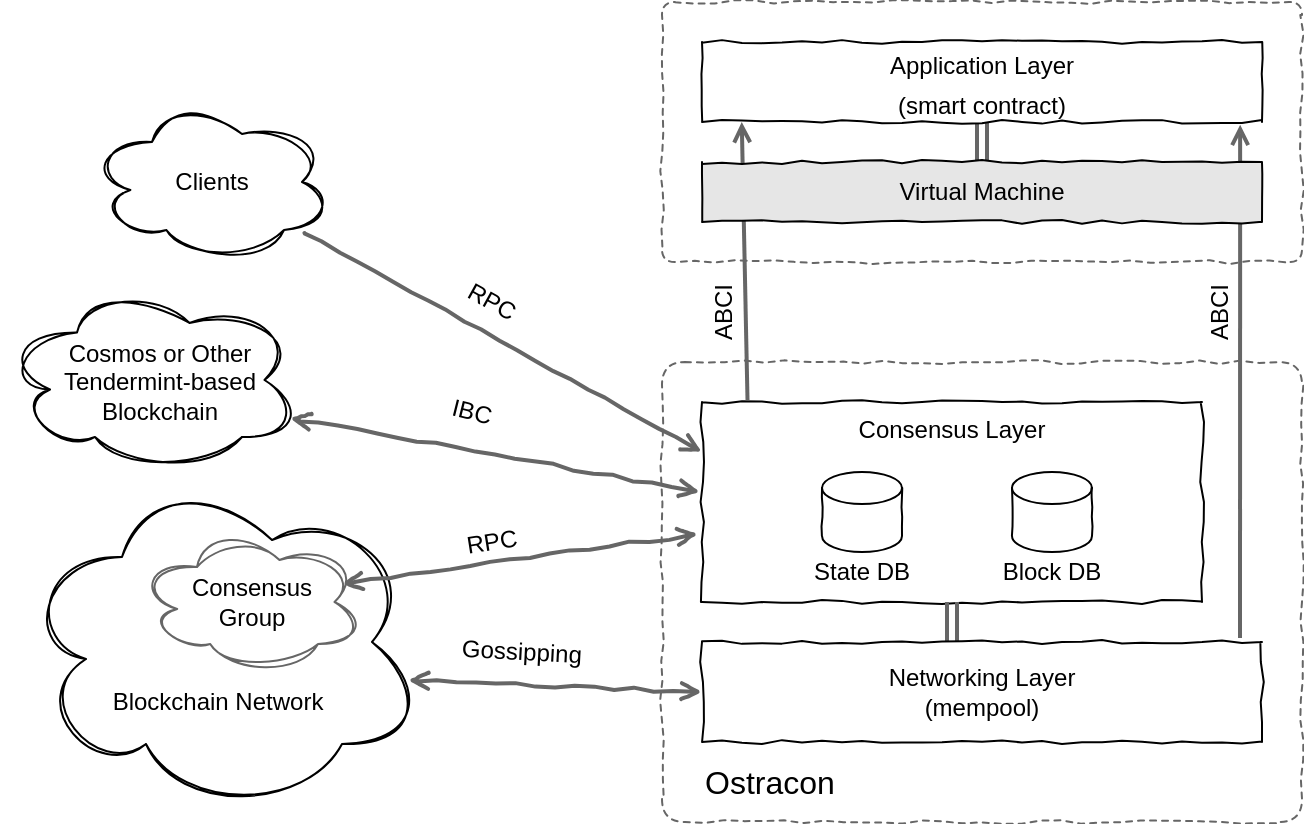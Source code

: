 <mxfile version="20.8.10" type="device" pages="8"><diagram id="38zS8RaVnoxkOabXtxG3" name="Layered Archtecture"><mxGraphModel dx="1114" dy="796" grid="1" gridSize="10" guides="1" tooltips="1" connect="1" arrows="1" fold="1" page="1" pageScale="1" pageWidth="827" pageHeight="1169" math="0" shadow="0"><root><mxCell id="_hcS54MYbAULroR1u34E-0"/><mxCell id="_hcS54MYbAULroR1u34E-1" parent="_hcS54MYbAULroR1u34E-0"/><mxCell id="R8TVFtpXuo6wERcD40rb-6" value="" style="rounded=1;whiteSpace=wrap;html=1;fontSize=12;align=center;arcSize=5;dashed=1;strokeColor=#666666;comic=1;" parent="_hcS54MYbAULroR1u34E-1" vertex="1"><mxGeometry x="360" y="210" width="320" height="230" as="geometry"/></mxCell><mxCell id="R8TVFtpXuo6wERcD40rb-5" value="" style="rounded=1;whiteSpace=wrap;html=1;fontSize=12;align=center;arcSize=5;dashed=1;strokeColor=#666666;comic=1;" parent="_hcS54MYbAULroR1u34E-1" vertex="1"><mxGeometry x="360" y="30" width="320" height="130" as="geometry"/></mxCell><mxCell id="_hcS54MYbAULroR1u34E-3" value="Consensus Layer" style="rounded=0;whiteSpace=wrap;html=1;fillColor=#ffffff;fontSize=12;align=center;verticalAlign=top;comic=1;" parent="_hcS54MYbAULroR1u34E-1" vertex="1"><mxGeometry x="380" y="230" width="250" height="100" as="geometry"/></mxCell><mxCell id="_hcS54MYbAULroR1u34E-4" value="" style="shape=cylinder3;whiteSpace=wrap;html=1;boundedLbl=1;backgroundOutline=1;size=8;fontSize=16;fillColor=#ffffff;comic=1;" parent="_hcS54MYbAULroR1u34E-1" vertex="1"><mxGeometry x="440" y="265" width="40" height="40" as="geometry"/></mxCell><mxCell id="_hcS54MYbAULroR1u34E-5" value="State DB" style="text;html=1;strokeColor=none;fillColor=none;align=center;verticalAlign=middle;whiteSpace=wrap;rounded=0;sketch=1;fontSize=12;" parent="_hcS54MYbAULroR1u34E-1" vertex="1"><mxGeometry x="425" y="305" width="70" height="20" as="geometry"/></mxCell><mxCell id="_hcS54MYbAULroR1u34E-6" value="" style="shape=cylinder3;whiteSpace=wrap;html=1;boundedLbl=1;backgroundOutline=1;size=8;fontSize=16;fillColor=#ffffff;comic=1;" parent="_hcS54MYbAULroR1u34E-1" vertex="1"><mxGeometry x="535" y="265" width="40" height="40" as="geometry"/></mxCell><mxCell id="_hcS54MYbAULroR1u34E-7" value="Block DB" style="text;html=1;strokeColor=none;fillColor=none;align=center;verticalAlign=middle;whiteSpace=wrap;rounded=0;sketch=1;fontSize=12;" parent="_hcS54MYbAULroR1u34E-1" vertex="1"><mxGeometry x="520" y="305" width="70" height="20" as="geometry"/></mxCell><mxCell id="R8TVFtpXuo6wERcD40rb-30" style="edgeStyle=none;shape=link;rounded=0;sketch=0;orthogonalLoop=1;jettySize=auto;html=1;entryX=0.5;entryY=1;entryDx=0;entryDy=0;fontSize=12;fontColor=#000000;startArrow=none;startFill=0;endArrow=open;endFill=0;strokeColor=#666666;strokeWidth=2;" parent="_hcS54MYbAULroR1u34E-1" target="_hcS54MYbAULroR1u34E-3" edge="1"><mxGeometry relative="1" as="geometry"><mxPoint x="505" y="350" as="sourcePoint"/></mxGeometry></mxCell><mxCell id="_hcS54MYbAULroR1u34E-10" value="Networking Layer&lt;br&gt;(mempool)" style="rounded=0;whiteSpace=wrap;html=1;fontSize=12;fillColor=#FFFFFF;comic=1;" parent="_hcS54MYbAULroR1u34E-1" vertex="1"><mxGeometry x="380" y="350" width="280" height="50" as="geometry"/></mxCell><mxCell id="R8TVFtpXuo6wERcD40rb-12" style="rounded=0;orthogonalLoop=1;jettySize=auto;html=1;entryX=0;entryY=0.5;entryDx=0;entryDy=0;fontSize=12;fontColor=#000000;startArrow=open;startFill=0;endArrow=open;endFill=0;strokeColor=#666666;strokeWidth=2;exitX=0.965;exitY=0.612;exitDx=0;exitDy=0;exitPerimeter=0;comic=1;" parent="_hcS54MYbAULroR1u34E-1" source="R8TVFtpXuo6wERcD40rb-0" target="_hcS54MYbAULroR1u34E-10" edge="1"><mxGeometry relative="1" as="geometry"><mxPoint x="316.844" y="356.185" as="sourcePoint"/></mxGeometry></mxCell><mxCell id="R8TVFtpXuo6wERcD40rb-0" value="" style="ellipse;shape=cloud;whiteSpace=wrap;html=1;verticalAlign=bottom;comic=1;sketch=1;curveFitting=1;jiggle=2;" parent="_hcS54MYbAULroR1u34E-1" vertex="1"><mxGeometry x="40" y="265" width="200" height="170" as="geometry"/></mxCell><mxCell id="R8TVFtpXuo6wERcD40rb-13" style="rounded=0;orthogonalLoop=1;jettySize=auto;html=1;fontSize=12;fontColor=#000000;startArrow=open;startFill=0;endArrow=open;endFill=0;strokeColor=#666666;strokeWidth=2;entryX=-0.008;entryY=0.66;entryDx=0;entryDy=0;entryPerimeter=0;comic=1;exitX=0.909;exitY=0.371;exitDx=0;exitDy=0;exitPerimeter=0;" parent="_hcS54MYbAULroR1u34E-1" source="R8TVFtpXuo6wERcD40rb-1" target="_hcS54MYbAULroR1u34E-3" edge="1"><mxGeometry relative="1" as="geometry"><mxPoint x="206" y="322" as="sourcePoint"/></mxGeometry></mxCell><mxCell id="R8TVFtpXuo6wERcD40rb-1" value="Consensus&lt;br&gt;Group" style="ellipse;shape=cloud;whiteSpace=wrap;html=1;strokeColor=#666666;comic=1;sketch=1;curveFitting=1;jiggle=2;" parent="_hcS54MYbAULroR1u34E-1" vertex="1"><mxGeometry x="100" y="295" width="110" height="70" as="geometry"/></mxCell><mxCell id="R8TVFtpXuo6wERcD40rb-29" style="edgeStyle=none;shape=link;rounded=0;sketch=0;orthogonalLoop=1;jettySize=auto;html=1;entryX=0.5;entryY=0;entryDx=0;entryDy=0;fontSize=12;fontColor=#000000;startArrow=none;startFill=0;endArrow=open;endFill=0;strokeColor=#666666;strokeWidth=2;" parent="_hcS54MYbAULroR1u34E-1" source="R8TVFtpXuo6wERcD40rb-3" target="R8TVFtpXuo6wERcD40rb-2" edge="1"><mxGeometry relative="1" as="geometry"/></mxCell><mxCell id="R8TVFtpXuo6wERcD40rb-3" value="&lt;font style=&quot;font-size: 12px&quot;&gt;Application Layer&lt;br&gt;(smart contract)&lt;/font&gt;" style="rounded=0;whiteSpace=wrap;html=1;fillColor=#ffffff;fontSize=16;align=center;comic=1;" parent="_hcS54MYbAULroR1u34E-1" vertex="1"><mxGeometry x="380" y="50" width="280" height="40" as="geometry"/></mxCell><mxCell id="R8TVFtpXuo6wERcD40rb-14" style="rounded=0;orthogonalLoop=1;jettySize=auto;html=1;entryX=0;entryY=0.25;entryDx=0;entryDy=0;fontSize=12;fontColor=#000000;startArrow=none;startFill=0;endArrow=open;endFill=0;strokeColor=#666666;strokeWidth=2;elbow=vertical;comic=1;" parent="_hcS54MYbAULroR1u34E-1" source="R8TVFtpXuo6wERcD40rb-4" target="_hcS54MYbAULroR1u34E-3" edge="1"><mxGeometry relative="1" as="geometry"/></mxCell><mxCell id="R8TVFtpXuo6wERcD40rb-4" value="Clients" style="ellipse;shape=cloud;whiteSpace=wrap;html=1;comic=1;sketch=1;curveFitting=1;jiggle=2;" parent="_hcS54MYbAULroR1u34E-1" vertex="1"><mxGeometry x="75" y="80" width="120" height="80" as="geometry"/></mxCell><mxCell id="R8TVFtpXuo6wERcD40rb-7" value="" style="endArrow=open;html=1;fontSize=12;fontColor=#000000;strokeColor=#666666;strokeWidth=2;endFill=0;startArrow=none;startFill=0;entryX=0.961;entryY=1.033;entryDx=0;entryDy=0;entryPerimeter=0;" parent="_hcS54MYbAULroR1u34E-1" target="R8TVFtpXuo6wERcD40rb-3" edge="1"><mxGeometry width="50" height="50" relative="1" as="geometry"><mxPoint x="649" y="348" as="sourcePoint"/><mxPoint x="651" y="109" as="targetPoint"/></mxGeometry></mxCell><mxCell id="R8TVFtpXuo6wERcD40rb-8" value="" style="endArrow=open;html=1;fontSize=12;fontColor=#000000;strokeColor=#666666;strokeWidth=2;endFill=0;startArrow=none;startFill=0;exitX=0.091;exitY=-0.009;exitDx=0;exitDy=0;exitPerimeter=0;entryX=0.071;entryY=1;entryDx=0;entryDy=0;entryPerimeter=0;" parent="_hcS54MYbAULroR1u34E-1" source="_hcS54MYbAULroR1u34E-3" target="R8TVFtpXuo6wERcD40rb-3" edge="1"><mxGeometry width="50" height="50" relative="1" as="geometry"><mxPoint x="646" y="351" as="sourcePoint"/><mxPoint x="646" y="121" as="targetPoint"/></mxGeometry></mxCell><mxCell id="R8TVFtpXuo6wERcD40rb-2" value="Virtual Machine" style="rounded=0;whiteSpace=wrap;html=1;fontSize=12;fillColor=#E6E6E6;comic=1;" parent="_hcS54MYbAULroR1u34E-1" vertex="1"><mxGeometry x="380" y="110" width="280" height="30" as="geometry"/></mxCell><mxCell id="R8TVFtpXuo6wERcD40rb-16" value="ABCI" style="text;html=1;strokeColor=none;fillColor=none;align=center;verticalAlign=middle;whiteSpace=wrap;rounded=0;dashed=1;sketch=1;fontSize=12;fontColor=#000000;rotation=-90;" parent="_hcS54MYbAULroR1u34E-1" vertex="1"><mxGeometry x="366" y="175" width="50" height="20" as="geometry"/></mxCell><mxCell id="R8TVFtpXuo6wERcD40rb-18" value="Blockchain Network" style="text;html=1;strokeColor=none;fillColor=none;align=center;verticalAlign=middle;whiteSpace=wrap;rounded=0;dashed=1;sketch=1;fontSize=12;fontColor=#000000;" parent="_hcS54MYbAULroR1u34E-1" vertex="1"><mxGeometry x="73" y="370" width="130" height="20" as="geometry"/></mxCell><mxCell id="R8TVFtpXuo6wERcD40rb-21" value="" style="ellipse;shape=cloud;whiteSpace=wrap;html=1;comic=1;sketch=1;curveFitting=1;jiggle=2;" parent="_hcS54MYbAULroR1u34E-1" vertex="1"><mxGeometry x="30" y="171.5" width="150" height="95" as="geometry"/></mxCell><mxCell id="R8TVFtpXuo6wERcD40rb-22" style="rounded=0;orthogonalLoop=1;jettySize=auto;html=1;fontSize=12;fontColor=#000000;startArrow=open;startFill=0;endArrow=open;endFill=0;strokeColor=#666666;strokeWidth=2;elbow=vertical;exitX=0.96;exitY=0.7;exitDx=0;exitDy=0;exitPerimeter=0;comic=1;" parent="_hcS54MYbAULroR1u34E-1" source="R8TVFtpXuo6wERcD40rb-21" edge="1"><mxGeometry relative="1" as="geometry"><mxPoint x="206.52" y="213.424" as="sourcePoint"/><mxPoint x="379" y="275" as="targetPoint"/></mxGeometry></mxCell><mxCell id="R8TVFtpXuo6wERcD40rb-23" value="IBC" style="text;html=1;strokeColor=none;fillColor=none;align=center;verticalAlign=middle;whiteSpace=wrap;rounded=0;dashed=1;sketch=1;fontSize=12;fontColor=#000000;rotation=14;" parent="_hcS54MYbAULroR1u34E-1" vertex="1"><mxGeometry x="240" y="225" width="50" height="20" as="geometry"/></mxCell><mxCell id="R8TVFtpXuo6wERcD40rb-24" value="RPC" style="text;html=1;strokeColor=none;fillColor=none;align=center;verticalAlign=middle;whiteSpace=wrap;rounded=0;dashed=1;sketch=1;fontSize=12;fontColor=#000000;rotation=29;" parent="_hcS54MYbAULroR1u34E-1" vertex="1"><mxGeometry x="250.0" y="170" width="50" height="20" as="geometry"/></mxCell><mxCell id="R8TVFtpXuo6wERcD40rb-26" value="RPC" style="text;html=1;strokeColor=none;fillColor=none;align=center;verticalAlign=middle;whiteSpace=wrap;rounded=0;dashed=1;sketch=1;fontSize=12;fontColor=#000000;rotation=-9;" parent="_hcS54MYbAULroR1u34E-1" vertex="1"><mxGeometry x="250" y="290" width="50" height="20" as="geometry"/></mxCell><mxCell id="R8TVFtpXuo6wERcD40rb-27" value="Gossipping" style="text;html=1;strokeColor=none;fillColor=none;align=center;verticalAlign=middle;whiteSpace=wrap;rounded=0;dashed=1;sketch=1;fontSize=12;fontColor=#000000;rotation=3;" parent="_hcS54MYbAULroR1u34E-1" vertex="1"><mxGeometry x="250" y="345.0" width="80.3" height="20" as="geometry"/></mxCell><mxCell id="R8TVFtpXuo6wERcD40rb-28" value="ABCI" style="text;html=1;strokeColor=none;fillColor=none;align=center;verticalAlign=middle;whiteSpace=wrap;rounded=0;dashed=1;sketch=1;fontSize=12;fontColor=#000000;rotation=-90;" parent="_hcS54MYbAULroR1u34E-1" vertex="1"><mxGeometry x="614" y="175" width="50" height="20" as="geometry"/></mxCell><mxCell id="R8TVFtpXuo6wERcD40rb-32" value="Cosmos or Other Tendermint-based Blockchain" style="text;html=1;strokeColor=none;fillColor=none;align=center;verticalAlign=middle;whiteSpace=wrap;rounded=0;dashed=1;sketch=1;fontSize=12;fontColor=#000000;" parent="_hcS54MYbAULroR1u34E-1" vertex="1"><mxGeometry x="54" y="195" width="110" height="50" as="geometry"/></mxCell><mxCell id="R8TVFtpXuo6wERcD40rb-34" value="&lt;font style=&quot;font-size: 16px&quot;&gt;Ostracon&lt;/font&gt;" style="text;html=1;strokeColor=none;fillColor=none;align=center;verticalAlign=middle;whiteSpace=wrap;rounded=0;dashed=1;sketch=1;fontSize=12;" parent="_hcS54MYbAULroR1u34E-1" vertex="1"><mxGeometry x="359" y="410" width="110" height="20" as="geometry"/></mxCell></root></mxGraphModel></diagram><diagram id="b9Bb7DRvSFs2m2-s44PC" name="Round"><mxGraphModel dx="1114" dy="1965" grid="1" gridSize="10" guides="1" tooltips="1" connect="1" arrows="1" fold="1" page="1" pageScale="1" pageWidth="827" pageHeight="1169" math="1" shadow="0"><root><mxCell id="0"/><mxCell id="1" parent="0"/><mxCell id="mlMl3ZibtIg_NM6njriJ-1" style="edgeStyle=orthogonalEdgeStyle;rounded=0;orthogonalLoop=1;jettySize=auto;html=1;entryX=0.5;entryY=0;entryDx=0;entryDy=0;fontFamily=Verdana;endArrow=block;endFill=0;comic=0;" parent="1" source="mlMl3ZibtIg_NM6njriJ-3" target="mlMl3ZibtIg_NM6njriJ-5" edge="1"><mxGeometry relative="1" as="geometry"/></mxCell><mxCell id="mlMl3ZibtIg_NM6njriJ-2" style="rounded=1;orthogonalLoop=1;jettySize=auto;html=1;entryX=0;entryY=0.5;entryDx=0;entryDy=0;endArrow=open;endFill=0;fontFamily=Verdana;exitX=1;exitY=0.5;exitDx=0;exitDy=0;edgeStyle=elbowEdgeStyle;comic=1;" parent="1" source="mlMl3ZibtIg_NM6njriJ-3" target="mlMl3ZibtIg_NM6njriJ-12" edge="1"><mxGeometry relative="1" as="geometry"/></mxCell><mxCell id="mlMl3ZibtIg_NM6njriJ-3" value="Block&lt;font style=&quot;font-size: 14px;&quot;&gt;\({}_{h-1}\)&lt;/font&gt;" style="rounded=0;whiteSpace=wrap;html=1;fontFamily=Verdana;glass=0;shadow=0;comic=0;fontSize=12;strokeWidth=2;" parent="1" vertex="1"><mxGeometry x="10" y="60" width="80" height="40" as="geometry"/></mxCell><mxCell id="mlMl3ZibtIg_NM6njriJ-4" style="edgeStyle=orthogonalEdgeStyle;rounded=0;orthogonalLoop=1;jettySize=auto;html=1;entryX=0.5;entryY=0;entryDx=0;entryDy=0;fontFamily=Verdana;endArrow=block;endFill=0;comic=0;" parent="1" source="mlMl3ZibtIg_NM6njriJ-5" target="mlMl3ZibtIg_NM6njriJ-7" edge="1"><mxGeometry relative="1" as="geometry"/></mxCell><mxCell id="mlMl3ZibtIg_NM6njriJ-5" value="Block&lt;font style=&quot;font-size: 14px;&quot;&gt;\({}_h\)&lt;/font&gt;" style="rounded=0;whiteSpace=wrap;html=1;fontFamily=Verdana;glass=0;shadow=0;comic=0;fontSize=12;strokeWidth=2;" parent="1" vertex="1"><mxGeometry x="10" y="130" width="80" height="40" as="geometry"/></mxCell><mxCell id="mlMl3ZibtIg_NM6njriJ-6" style="edgeStyle=orthogonalEdgeStyle;rounded=0;orthogonalLoop=1;jettySize=auto;html=1;entryX=0.5;entryY=0;entryDx=0;entryDy=0;endArrow=block;endFill=0;fontFamily=Verdana;comic=0;" parent="1" source="mlMl3ZibtIg_NM6njriJ-7" target="mlMl3ZibtIg_NM6njriJ-8" edge="1"><mxGeometry relative="1" as="geometry"/></mxCell><mxCell id="mlMl3ZibtIg_NM6njriJ-7" value="Block&lt;font style=&quot;font-size: 14px;&quot;&gt;\({}_{h+1}\)&lt;/font&gt;" style="rounded=0;whiteSpace=wrap;html=1;fontFamily=Verdana;glass=0;shadow=0;comic=0;fontSize=12;strokeWidth=2;" parent="1" vertex="1"><mxGeometry x="10" y="200" width="80" height="40" as="geometry"/></mxCell><mxCell id="mlMl3ZibtIg_NM6njriJ-8" value="|||" style="text;html=1;strokeColor=none;fillColor=none;align=center;verticalAlign=middle;whiteSpace=wrap;rounded=0;fontFamily=Verdana;horizontal=0;" parent="1" vertex="1"><mxGeometry x="35" y="270" width="30" height="20" as="geometry"/></mxCell><mxCell id="mlMl3ZibtIg_NM6njriJ-9" style="edgeStyle=orthogonalEdgeStyle;rounded=0;orthogonalLoop=1;jettySize=auto;html=1;entryX=0.5;entryY=0;entryDx=0;entryDy=0;endArrow=block;endFill=0;fontFamily=Verdana;comic=0;" parent="1" source="mlMl3ZibtIg_NM6njriJ-10" target="mlMl3ZibtIg_NM6njriJ-3" edge="1"><mxGeometry relative="1" as="geometry"/></mxCell><mxCell id="mlMl3ZibtIg_NM6njriJ-10" value="|||" style="text;html=1;strokeColor=none;fillColor=none;align=center;verticalAlign=middle;whiteSpace=wrap;rounded=0;fontFamily=Verdana;horizontal=0;" parent="1" vertex="1"><mxGeometry x="35" y="10" width="30" height="20" as="geometry"/></mxCell><mxCell id="mlMl3ZibtIg_NM6njriJ-11" style="edgeStyle=orthogonalEdgeStyle;curved=1;rounded=0;orthogonalLoop=1;jettySize=auto;html=1;entryX=0.5;entryY=0;entryDx=0;entryDy=0;endArrow=open;endFill=0;fontFamily=Verdana;comic=1;" parent="1" source="mlMl3ZibtIg_NM6njriJ-12" target="mlMl3ZibtIg_NM6njriJ-14" edge="1"><mxGeometry relative="1" as="geometry"/></mxCell><mxCell id="mlMl3ZibtIg_NM6njriJ-12" value="&lt;div&gt;&lt;span style=&quot;font-size: 10px&quot;&gt;#Validators&lt;/span&gt;&lt;/div&gt;Proposer Election" style="rounded=1;whiteSpace=wrap;html=1;fontSize=12;glass=0;strokeWidth=1;shadow=0;align=center;comic=1;" parent="1" vertex="1"><mxGeometry x="216" y="20" width="120" height="40" as="geometry"/></mxCell><mxCell id="mlMl3ZibtIg_NM6njriJ-13" style="edgeStyle=orthogonalEdgeStyle;curved=1;rounded=0;orthogonalLoop=1;jettySize=auto;html=1;entryX=0.5;entryY=0;entryDx=0;entryDy=0;endArrow=open;endFill=0;fontFamily=Verdana;comic=1;" parent="1" source="mlMl3ZibtIg_NM6njriJ-14" target="mlMl3ZibtIg_NM6njriJ-17" edge="1"><mxGeometry relative="1" as="geometry"/></mxCell><mxCell id="mlMl3ZibtIg_NM6njriJ-14" value="&lt;div style=&quot;&quot;&gt;&lt;span style=&quot;font-size: 10px;&quot;&gt;#Proposer&lt;/span&gt;&lt;/div&gt;Block Generation" style="rounded=1;whiteSpace=wrap;html=1;fontSize=12;glass=0;strokeWidth=1;shadow=0;comic=1;align=center;" parent="1" vertex="1"><mxGeometry x="216" y="100" width="120" height="40" as="geometry"/></mxCell><mxCell id="mlMl3ZibtIg_NM6njriJ-15" style="rounded=1;orthogonalLoop=1;jettySize=auto;html=1;entryX=1;entryY=0.5;entryDx=0;entryDy=0;endArrow=open;endFill=0;fontFamily=Verdana;exitX=0;exitY=0.5;exitDx=0;exitDy=0;edgeStyle=elbowEdgeStyle;comic=1;" parent="1" source="mlMl3ZibtIg_NM6njriJ-17" target="mlMl3ZibtIg_NM6njriJ-5" edge="1"><mxGeometry relative="1" as="geometry"/></mxCell><mxCell id="mlMl3ZibtIg_NM6njriJ-16" style="edgeStyle=orthogonalEdgeStyle;rounded=1;orthogonalLoop=1;jettySize=auto;html=1;entryX=1;entryY=0.5;entryDx=0;entryDy=0;endArrow=open;endFill=0;fontFamily=Verdana;exitX=1;exitY=0.5;exitDx=0;exitDy=0;dashed=1;comic=1;" parent="1" source="mlMl3ZibtIg_NM6njriJ-17" target="mlMl3ZibtIg_NM6njriJ-12" edge="1"><mxGeometry relative="1" as="geometry"/></mxCell><mxCell id="mlMl3ZibtIg_NM6njriJ-17" value="&lt;div style=&quot;&quot;&gt;&lt;span style=&quot;font-size: 10px&quot;&gt;#Validators&lt;/span&gt;&lt;/div&gt;Block Validation" style="rounded=1;whiteSpace=wrap;html=1;fontSize=12;glass=0;strokeWidth=1;shadow=0;comic=1;align=center;" parent="1" vertex="1"><mxGeometry x="216" y="180" width="120" height="40" as="geometry"/></mxCell><mxCell id="mlMl3ZibtIg_NM6njriJ-18" value="accepted" style="text;html=1;strokeColor=none;fillColor=none;align=center;verticalAlign=middle;whiteSpace=wrap;rounded=0;fontFamily=Verdana;rotation=0;fontStyle=2" parent="1" vertex="1"><mxGeometry x="140" y="204" width="75.75" height="20" as="geometry"/></mxCell><mxCell id="mlMl3ZibtIg_NM6njriJ-19" value="rejected" style="text;html=1;strokeColor=none;fillColor=none;align=center;verticalAlign=middle;whiteSpace=wrap;rounded=0;fontFamily=Verdana;rotation=0;fontStyle=2" parent="1" vertex="1"><mxGeometry x="334" y="202" width="72" height="20" as="geometry"/></mxCell><mxCell id="mlMl3ZibtIg_NM6njriJ-21" value="&lt;span style=&quot;font-family: &amp;#34;verdana&amp;#34; ; font-style: italic ; font-size: 10px&quot;&gt;The round is increased by one.&lt;/span&gt;" style="text;html=1;strokeColor=none;fillColor=none;align=center;verticalAlign=middle;whiteSpace=wrap;rounded=0;fontSize=10;rotation=90;" parent="1" vertex="1"><mxGeometry x="290" y="110" width="160" height="20" as="geometry"/></mxCell><mxCell id="BsOW5s9L5rO2pErjZnRo-1" value="\(\pi_{h-1}\)" style="text;html=1;strokeColor=none;fillColor=none;align=center;verticalAlign=middle;whiteSpace=wrap;rounded=0;fontSize=14;" vertex="1" parent="1"><mxGeometry x="161" y="8" width="50" height="30" as="geometry"/></mxCell><mxCell id="KYQkpoI0KSYrxvTBNksl-1" value="" style="shape=image;html=1;verticalAlign=top;verticalLabelPosition=bottom;labelBackgroundColor=#ffffff;imageAspect=0;aspect=fixed;image=https://cdn3.iconfinder.com/data/icons/approve/32/Aproved_Outline_Certificate_Approved-128.png;shadow=0;dashed=1;sketch=0;strokeColor=#000000;fillColor=#ffffff;fontColor=#666666;align=center;" vertex="1" parent="1"><mxGeometry x="74" y="63" width="14" height="14" as="geometry"/></mxCell><mxCell id="KYQkpoI0KSYrxvTBNksl-2" value="" style="shape=image;html=1;verticalAlign=top;verticalLabelPosition=bottom;labelBackgroundColor=#ffffff;imageAspect=0;aspect=fixed;image=https://cdn3.iconfinder.com/data/icons/approve/32/Aproved_Outline_Certificate_Approved-128.png;shadow=0;dashed=1;sketch=0;strokeColor=#000000;fillColor=#ffffff;fontColor=#666666;align=center;" vertex="1" parent="1"><mxGeometry x="74" y="133" width="14" height="14" as="geometry"/></mxCell><mxCell id="KYQkpoI0KSYrxvTBNksl-3" value="" style="shape=image;html=1;verticalAlign=top;verticalLabelPosition=bottom;labelBackgroundColor=#ffffff;imageAspect=0;aspect=fixed;image=https://cdn3.iconfinder.com/data/icons/approve/32/Aproved_Outline_Certificate_Approved-128.png;shadow=0;dashed=1;sketch=0;strokeColor=#000000;fillColor=#ffffff;fontColor=#666666;align=center;" vertex="1" parent="1"><mxGeometry x="74" y="202" width="14" height="14" as="geometry"/></mxCell></root></mxGraphModel></diagram><diagram id="dwGUbdYD-gNO1NWvG0wA" name="Election"><mxGraphModel dx="2768" dy="1965" grid="1" gridSize="10" guides="1" tooltips="1" connect="1" arrows="1" fold="1" page="1" pageScale="1" pageWidth="827" pageHeight="1169" math="1" shadow="0"><root><mxCell id="oH5d4QHXrBxH1GfTNdPy-0"/><mxCell id="oH5d4QHXrBxH1GfTNdPy-1" parent="oH5d4QHXrBxH1GfTNdPy-0"/><mxCell id="oH5d4QHXrBxH1GfTNdPy-2" value="" style="rounded=1;whiteSpace=wrap;html=1;arcSize=4;comic=1;" parent="oH5d4QHXrBxH1GfTNdPy-1" vertex="1"><mxGeometry x="-760" y="-470" width="550" height="250" as="geometry"/></mxCell><mxCell id="oH5d4QHXrBxH1GfTNdPy-4" value="&lt;font style=&quot;font-size: 12px&quot;&gt;#Validators&lt;/font&gt;&lt;br&gt;&lt;b&gt;Proposer Election&lt;/b&gt;" style="text;html=1;strokeColor=none;fillColor=none;align=center;verticalAlign=middle;whiteSpace=wrap;rounded=0;fontSize=16;" parent="oH5d4QHXrBxH1GfTNdPy-1" vertex="1"><mxGeometry x="-380" y="-270" width="160" height="40" as="geometry"/></mxCell><mxCell id="oH5d4QHXrBxH1GfTNdPy-5" value="Block&lt;font style=&quot;font-size: 18px;&quot;&gt;\({}_{h-1}\)&lt;/font&gt;" style="rounded=0;whiteSpace=wrap;html=1;fontSize=16;align=center;shadow=0;verticalAlign=top;comic=0;strokeWidth=2;" parent="oH5d4QHXrBxH1GfTNdPy-1" vertex="1"><mxGeometry x="-900" y="-460" width="100" height="90" as="geometry"/></mxCell><mxCell id="oH5d4QHXrBxH1GfTNdPy-6" value="" style="group;comic=1;" parent="oH5d4QHXrBxH1GfTNdPy-1" vertex="1" connectable="0"><mxGeometry x="-860" y="-420" width="50.0" height="40" as="geometry"/></mxCell><mxCell id="oH5d4QHXrBxH1GfTNdPy-7" value="" style="ellipse;whiteSpace=wrap;html=1;aspect=fixed;shadow=0;fontSize=16;align=center;comic=0;" parent="oH5d4QHXrBxH1GfTNdPy-6" vertex="1"><mxGeometry width="40" height="40" as="geometry"/></mxCell><mxCell id="oH5d4QHXrBxH1GfTNdPy-9" value="" style="group;shadow=0;comic=1;" parent="oH5d4QHXrBxH1GfTNdPy-1" vertex="1" connectable="0"><mxGeometry x="-590" y="-420" width="40" height="40" as="geometry"/></mxCell><mxCell id="oH5d4QHXrBxH1GfTNdPy-10" value="" style="ellipse;whiteSpace=wrap;html=1;aspect=fixed;shadow=0;fontSize=16;align=center;comic=0;" parent="oH5d4QHXrBxH1GfTNdPy-9" vertex="1"><mxGeometry width="40" height="40" as="geometry"/></mxCell><mxCell id="oH5d4QHXrBxH1GfTNdPy-11" style="rounded=0;orthogonalLoop=1;jettySize=auto;html=1;entryX=0;entryY=0.5;entryDx=0;entryDy=0;fontSize=16;endArrow=block;endFill=0;exitX=1;exitY=0.5;exitDx=0;exitDy=0;comic=1;" parent="oH5d4QHXrBxH1GfTNdPy-1" source="oH5d4QHXrBxH1GfTNdPy-7" target="oH5d4QHXrBxH1GfTNdPy-10" edge="1"><mxGeometry relative="1" as="geometry"/></mxCell><mxCell id="oH5d4QHXrBxH1GfTNdPy-12" value="" style="group;comic=1;sketch=1;curveFitting=1;jiggle=2;" parent="oH5d4QHXrBxH1GfTNdPy-1" vertex="1" connectable="0"><mxGeometry x="-750" y="-360" width="220" height="130" as="geometry"/></mxCell><mxCell id="oH5d4QHXrBxH1GfTNdPy-13" value="&lt;font style=&quot;font-size: 12px&quot;&gt;&lt;br&gt;&lt;/font&gt;" style="ellipse;shape=cloud;whiteSpace=wrap;html=1;shadow=0;fontSize=16;align=center;dashed=1;verticalAlign=bottom;comic=1;" parent="oH5d4QHXrBxH1GfTNdPy-12" vertex="1"><mxGeometry width="220" height="130" as="geometry"/></mxCell><mxCell id="oH5d4QHXrBxH1GfTNdPy-14" value="" style="pointerEvents=1;shadow=0;dashed=0;html=1;strokeColor=none;fillColor=#505050;labelPosition=center;verticalLabelPosition=bottom;verticalAlign=top;outlineConnect=0;align=center;shape=mxgraph.office.servers.database_server;fontSize=16;" parent="oH5d4QHXrBxH1GfTNdPy-12" vertex="1"><mxGeometry x="60" y="21.75" width="23.04" height="30" as="geometry"/></mxCell><mxCell id="oH5d4QHXrBxH1GfTNdPy-15" value="" style="pointerEvents=1;shadow=0;dashed=0;html=1;strokeColor=none;fillColor=#505050;labelPosition=center;verticalLabelPosition=bottom;verticalAlign=top;outlineConnect=0;align=center;shape=mxgraph.office.servers.database_server;fontSize=16;" parent="oH5d4QHXrBxH1GfTNdPy-12" vertex="1"><mxGeometry x="98.48" y="51.75" width="23.04" height="30" as="geometry"/></mxCell><mxCell id="oH5d4QHXrBxH1GfTNdPy-16" value="" style="pointerEvents=1;shadow=0;dashed=0;html=1;strokeColor=none;fillColor=#505050;labelPosition=center;verticalLabelPosition=bottom;verticalAlign=top;outlineConnect=0;align=center;shape=mxgraph.office.servers.database_server;fontSize=16;" parent="oH5d4QHXrBxH1GfTNdPy-12" vertex="1"><mxGeometry x="121.52" y="11.75" width="23.04" height="30" as="geometry"/></mxCell><mxCell id="oH5d4QHXrBxH1GfTNdPy-17" value="" style="pointerEvents=1;shadow=0;dashed=0;html=1;strokeColor=none;fillColor=#505050;labelPosition=center;verticalLabelPosition=bottom;verticalAlign=top;outlineConnect=0;align=center;shape=mxgraph.office.servers.database_server;fontSize=16;" parent="oH5d4QHXrBxH1GfTNdPy-12" vertex="1"><mxGeometry x="160" y="61.75" width="23.04" height="30" as="geometry"/></mxCell><mxCell id="oH5d4QHXrBxH1GfTNdPy-18" value="" style="pointerEvents=1;shadow=0;dashed=0;html=1;strokeColor=none;fillColor=#505050;labelPosition=center;verticalLabelPosition=bottom;verticalAlign=top;outlineConnect=0;align=center;shape=mxgraph.office.servers.database_server;fontSize=16;" parent="oH5d4QHXrBxH1GfTNdPy-12" vertex="1"><mxGeometry x="50" y="61.75" width="23.04" height="30" as="geometry"/></mxCell><mxCell id="oH5d4QHXrBxH1GfTNdPy-19" value="Validators&lt;br&gt;(Candidates)" style="text;html=1;strokeColor=none;fillColor=none;align=center;verticalAlign=middle;whiteSpace=wrap;rounded=0;shadow=0;dashed=1;fontSize=12;" parent="oH5d4QHXrBxH1GfTNdPy-12" vertex="1"><mxGeometry x="86" y="87" width="74.56" height="28.25" as="geometry"/></mxCell><mxCell id="oH5d4QHXrBxH1GfTNdPy-22" style="edgeStyle=none;rounded=0;orthogonalLoop=1;jettySize=auto;html=1;entryX=0;entryY=0.5;entryDx=0;entryDy=0;endArrow=block;endFill=0;fontSize=12;comic=1;" parent="oH5d4QHXrBxH1GfTNdPy-1" source="oH5d4QHXrBxH1GfTNdPy-24" target="oH5d4QHXrBxH1GfTNdPy-3" edge="1"><mxGeometry relative="1" as="geometry"/></mxCell><mxCell id="oH5d4QHXrBxH1GfTNdPy-24" value="" style="shape=image;html=1;verticalAlign=top;verticalLabelPosition=bottom;labelBackgroundColor=#ffffff;imageAspect=0;aspect=fixed;image=https://cdn1.iconfinder.com/data/icons/casino-solid-royal-straight-flush/512/Roulette-128.png" parent="oH5d4QHXrBxH1GfTNdPy-1" vertex="1"><mxGeometry x="-495" y="-395" width="70" height="70" as="geometry"/></mxCell><mxCell id="oH5d4QHXrBxH1GfTNdPy-32" value="Stake-Weighted Random Sampling" style="text;html=1;strokeColor=none;fillColor=none;align=center;verticalAlign=middle;whiteSpace=wrap;rounded=0;shadow=0;dashed=1;fontSize=12;" parent="oH5d4QHXrBxH1GfTNdPy-1" vertex="1"><mxGeometry x="-515" y="-420" width="110" height="30" as="geometry"/></mxCell><mxCell id="oH5d4QHXrBxH1GfTNdPy-33" style="rounded=0;orthogonalLoop=1;jettySize=auto;html=1;endArrow=block;endFill=0;fontSize=12;comic=1;" parent="oH5d4QHXrBxH1GfTNdPy-1" source="oH5d4QHXrBxH1GfTNdPy-10" target="oH5d4QHXrBxH1GfTNdPy-24" edge="1"><mxGeometry relative="1" as="geometry"><Array as="points"/></mxGeometry></mxCell><mxCell id="oH5d4QHXrBxH1GfTNdPy-34" style="edgeStyle=none;rounded=0;orthogonalLoop=1;jettySize=auto;html=1;endArrow=block;endFill=0;fontSize=12;comic=1;" parent="oH5d4QHXrBxH1GfTNdPy-1" source="oH5d4QHXrBxH1GfTNdPy-13" target="oH5d4QHXrBxH1GfTNdPy-24" edge="1"><mxGeometry relative="1" as="geometry"/></mxCell><mxCell id="oH5d4QHXrBxH1GfTNdPy-35" value="" style="endArrow=none;dashed=1;html=1;fontSize=12;dashPattern=1 2;exitX=0.5;exitY=1;exitDx=0;exitDy=0;comic=1;" parent="oH5d4QHXrBxH1GfTNdPy-1" edge="1" source="pAlqcfL1-3Zgw-71vW57-0"><mxGeometry width="50" height="50" relative="1" as="geometry"><mxPoint x="-678" y="-449" as="sourcePoint"/><mxPoint x="-672" y="-400" as="targetPoint"/></mxGeometry></mxCell><mxCell id="pAlqcfL1-3Zgw-71vW57-0" value="\(t_{h-1}={\rm prove\_to\_hash}(\pi_{h-1})\)" style="text;html=1;strokeColor=none;fillColor=none;align=center;verticalAlign=middle;whiteSpace=wrap;rounded=0;fontSize=14;" vertex="1" parent="oH5d4QHXrBxH1GfTNdPy-1"><mxGeometry x="-750" y="-465" width="214" height="30" as="geometry"/></mxCell><mxCell id="pAlqcfL1-3Zgw-71vW57-1" value="" style="group" vertex="1" connectable="0" parent="oH5d4QHXrBxH1GfTNdPy-1"><mxGeometry x="-355" y="-405.87" width="90" height="91.75" as="geometry"/></mxCell><mxCell id="oH5d4QHXrBxH1GfTNdPy-3" value="" style="rounded=1;whiteSpace=wrap;html=1;shadow=0;fontSize=12;align=center;dashed=1;arcSize=8;comic=1;" parent="pAlqcfL1-3Zgw-71vW57-1" vertex="1"><mxGeometry width="90" height="91.75" as="geometry"/></mxCell><mxCell id="oH5d4QHXrBxH1GfTNdPy-20" value="" style="pointerEvents=1;shadow=0;dashed=0;html=1;strokeColor=none;fillColor=#505050;labelPosition=center;verticalLabelPosition=bottom;verticalAlign=top;outlineConnect=0;align=center;shape=mxgraph.office.security.trusted_application_server;fontSize=12;" parent="pAlqcfL1-3Zgw-71vW57-1" vertex="1"><mxGeometry x="28.86" y="21.75" width="32.28" height="40" as="geometry"/></mxCell><mxCell id="oH5d4QHXrBxH1GfTNdPy-21" value="Proposer" style="text;html=1;strokeColor=none;fillColor=none;align=center;verticalAlign=middle;whiteSpace=wrap;rounded=0;shadow=0;fontSize=12;" parent="pAlqcfL1-3Zgw-71vW57-1" vertex="1"><mxGeometry x="10" y="61.75" width="70" height="20" as="geometry"/></mxCell><mxCell id="pAlqcfL1-3Zgw-71vW57-2" value="\(\pi\)&lt;font style=&quot;font-size: 14px;&quot;&gt;\({}_{h-1}\)&lt;/font&gt;" style="text;html=1;strokeColor=none;fillColor=none;align=center;verticalAlign=middle;whiteSpace=wrap;rounded=0;fontSize=16;" vertex="1" parent="oH5d4QHXrBxH1GfTNdPy-1"><mxGeometry x="-859" y="-416" width="42" height="30" as="geometry"/></mxCell><mxCell id="pAlqcfL1-3Zgw-71vW57-3" value="\(t\)&lt;font style=&quot;font-size: 14px;&quot;&gt;\({}_{h-1}\)&lt;/font&gt;" style="text;html=1;strokeColor=none;fillColor=none;align=center;verticalAlign=middle;whiteSpace=wrap;rounded=0;fontSize=16;" vertex="1" parent="oH5d4QHXrBxH1GfTNdPy-1"><mxGeometry x="-588" y="-416" width="42" height="30" as="geometry"/></mxCell><mxCell id="Xj--Ns4QOiBS6wFTIoWX-0" value="" style="shape=image;html=1;verticalAlign=top;verticalLabelPosition=bottom;labelBackgroundColor=#ffffff;imageAspect=0;aspect=fixed;image=https://cdn3.iconfinder.com/data/icons/approve/32/Aproved_Outline_Certificate_Approved-128.png;shadow=0;dashed=1;sketch=0;strokeColor=#000000;fillColor=#ffffff;fontColor=#666666;align=center;" vertex="1" parent="oH5d4QHXrBxH1GfTNdPy-1"><mxGeometry x="-896" y="-404" width="30" height="30" as="geometry"/></mxCell></root></mxGraphModel></diagram><diagram id="rxBrezSOlP2v0S5KyKjU" name="Block Generation"><mxGraphModel dx="1941" dy="1965" grid="1" gridSize="10" guides="1" tooltips="1" connect="1" arrows="1" fold="1" page="1" pageScale="1" pageWidth="827" pageHeight="1169" math="1" shadow="0"><root><mxCell id="npYeejFQVk2F4q9zdDEl-0"/><mxCell id="npYeejFQVk2F4q9zdDEl-1" parent="npYeejFQVk2F4q9zdDEl-0"/><mxCell id="npYeejFQVk2F4q9zdDEl-2" value="" style="rounded=1;whiteSpace=wrap;html=1;arcSize=4;" parent="npYeejFQVk2F4q9zdDEl-1" vertex="1"><mxGeometry x="-660" y="-470" width="600" height="212" as="geometry"/></mxCell><mxCell id="npYeejFQVk2F4q9zdDEl-3" value="&lt;font style=&quot;font-size: 12px&quot;&gt;#Proposer&lt;/font&gt;&lt;br&gt;&lt;b&gt;Block Generation&lt;/b&gt;" style="text;html=1;strokeColor=none;fillColor=none;align=center;verticalAlign=middle;whiteSpace=wrap;rounded=0;fontSize=16;" parent="npYeejFQVk2F4q9zdDEl-1" vertex="1"><mxGeometry x="-221" y="-304" width="150" height="40" as="geometry"/></mxCell><mxCell id="npYeejFQVk2F4q9zdDEl-4" value="" style="group;sketch=1;" parent="npYeejFQVk2F4q9zdDEl-1" vertex="1" connectable="0"><mxGeometry x="-190" y="-438.25" width="110" height="100" as="geometry"/></mxCell><mxCell id="npYeejFQVk2F4q9zdDEl-5" value="" style="group" parent="npYeejFQVk2F4q9zdDEl-4" vertex="1" connectable="0"><mxGeometry width="110" height="100" as="geometry"/></mxCell><mxCell id="npYeejFQVk2F4q9zdDEl-6" value="" style="rounded=1;whiteSpace=wrap;html=1;shadow=0;fontSize=12;align=center;dashed=1;arcSize=8;comic=1;" parent="npYeejFQVk2F4q9zdDEl-5" vertex="1"><mxGeometry x="-11.09" y="-10" width="121.09" height="110" as="geometry"/></mxCell><mxCell id="npYeejFQVk2F4q9zdDEl-7" value="" style="pointerEvents=1;shadow=0;dashed=0;html=1;strokeColor=none;fillColor=#505050;labelPosition=center;verticalLabelPosition=bottom;verticalAlign=top;outlineConnect=0;align=center;shape=mxgraph.office.security.trusted_application_server;fontSize=12;" parent="npYeejFQVk2F4q9zdDEl-5" vertex="1"><mxGeometry x="38.174" width="25.823" height="32" as="geometry"/></mxCell><mxCell id="npYeejFQVk2F4q9zdDEl-8" value="" style="pointerEvents=1;shadow=0;dashed=0;html=1;strokeColor=none;fillColor=#505050;labelPosition=center;verticalLabelPosition=bottom;verticalAlign=top;outlineConnect=0;align=center;shape=mxgraph.office.security.trusted_application_server;fontSize=12;" parent="npYeejFQVk2F4q9zdDEl-5" vertex="1"><mxGeometry x="71.997" y="32" width="25.823" height="32" as="geometry"/></mxCell><mxCell id="npYeejFQVk2F4q9zdDEl-9" value="" style="pointerEvents=1;shadow=0;dashed=0;html=1;strokeColor=none;fillColor=#505050;labelPosition=center;verticalLabelPosition=bottom;verticalAlign=top;outlineConnect=0;align=center;shape=mxgraph.office.security.trusted_application_server;fontSize=12;" parent="npYeejFQVk2F4q9zdDEl-5" vertex="1"><mxGeometry x="26.999" y="46" width="25.823" height="32" as="geometry"/></mxCell><mxCell id="npYeejFQVk2F4q9zdDEl-10" value="" style="pointerEvents=1;shadow=0;dashed=0;html=1;strokeColor=none;fillColor=#505050;labelPosition=center;verticalLabelPosition=bottom;verticalAlign=top;outlineConnect=0;align=center;shape=mxgraph.office.security.trusted_application_server;fontSize=12;" parent="npYeejFQVk2F4q9zdDEl-5" vertex="1"><mxGeometry y="16" width="25.823" height="32" as="geometry"/></mxCell><mxCell id="npYeejFQVk2F4q9zdDEl-11" value="Validators" style="text;html=1;strokeColor=none;fillColor=none;align=center;verticalAlign=middle;whiteSpace=wrap;rounded=0;shadow=0;fontSize=12;" parent="npYeejFQVk2F4q9zdDEl-4" vertex="1"><mxGeometry x="12.18" y="80" width="70" height="20" as="geometry"/></mxCell><mxCell id="npYeejFQVk2F4q9zdDEl-12" value="" style="group;comic=1;" parent="npYeejFQVk2F4q9zdDEl-1" vertex="1" connectable="0"><mxGeometry x="-640" y="-450" width="90" height="111.75" as="geometry"/></mxCell><mxCell id="npYeejFQVk2F4q9zdDEl-13" value="" style="rounded=1;whiteSpace=wrap;html=1;shadow=0;fontSize=12;align=center;dashed=1;arcSize=8;sketch=1;" parent="npYeejFQVk2F4q9zdDEl-12" vertex="1"><mxGeometry width="90" height="111.75" as="geometry"/></mxCell><mxCell id="npYeejFQVk2F4q9zdDEl-14" value="" style="pointerEvents=1;shadow=0;dashed=0;html=1;strokeColor=none;fillColor=#505050;labelPosition=center;verticalLabelPosition=bottom;verticalAlign=top;outlineConnect=0;align=center;shape=mxgraph.office.security.trusted_application_server;fontSize=12;" parent="npYeejFQVk2F4q9zdDEl-12" vertex="1"><mxGeometry x="28.86" y="41.75" width="32.28" height="40" as="geometry"/></mxCell><mxCell id="npYeejFQVk2F4q9zdDEl-15" value="Proposer" style="text;html=1;strokeColor=none;fillColor=none;align=center;verticalAlign=middle;whiteSpace=wrap;rounded=0;shadow=0;fontSize=12;" parent="npYeejFQVk2F4q9zdDEl-12" vertex="1"><mxGeometry x="10" y="91.75" width="70" height="20" as="geometry"/></mxCell><mxCell id="npYeejFQVk2F4q9zdDEl-16" style="edgeStyle=none;rounded=0;orthogonalLoop=1;jettySize=auto;html=1;entryX=0;entryY=0.5;entryDx=0;entryDy=0;endArrow=block;endFill=0;comic=1;" parent="npYeejFQVk2F4q9zdDEl-1" source="npYeejFQVk2F4q9zdDEl-17" target="npYeejFQVk2F4q9zdDEl-6" edge="1"><mxGeometry relative="1" as="geometry"/></mxCell><mxCell id="npYeejFQVk2F4q9zdDEl-17" value="&lt;font style=&quot;font-size: 12px&quot;&gt;(proposal)&lt;/font&gt;&lt;br&gt;Block&lt;font style=&quot;font-size: 18px;&quot;&gt;\({}_h\)&lt;/font&gt;" style="rounded=0;whiteSpace=wrap;html=1;fontSize=16;align=center;shadow=0;fillColor=#F0F0F0;verticalAlign=top;comic=1;" parent="npYeejFQVk2F4q9zdDEl-1" vertex="1"><mxGeometry x="-419" y="-446.25" width="110" height="108" as="geometry"/></mxCell><mxCell id="npYeejFQVk2F4q9zdDEl-18" value="" style="group;sketch=1;" parent="npYeejFQVk2F4q9zdDEl-1" vertex="1" connectable="0"><mxGeometry x="-400" y="-380" width="40" height="33.63" as="geometry"/></mxCell><mxCell id="npYeejFQVk2F4q9zdDEl-19" value="" style="ellipse;whiteSpace=wrap;html=1;aspect=fixed;shadow=0;fontSize=16;align=center;" parent="npYeejFQVk2F4q9zdDEl-18" vertex="1"><mxGeometry y="2" width="33.63" height="33.63" as="geometry"/></mxCell><mxCell id="npYeejFQVk2F4q9zdDEl-20" style="rounded=0;orthogonalLoop=1;jettySize=auto;html=1;entryX=0;entryY=0.5;entryDx=0;entryDy=0;endArrow=block;endFill=0;dashed=1;comic=1;" parent="npYeejFQVk2F4q9zdDEl-1" target="npYeejFQVk2F4q9zdDEl-19" edge="1"><mxGeometry relative="1" as="geometry"><mxPoint x="-551" y="-361" as="sourcePoint"/></mxGeometry></mxCell><mxCell id="npYeejFQVk2F4q9zdDEl-21" value="" style="endArrow=none;dashed=1;html=1;fontSize=12;dashPattern=1 2;comic=1;" parent="npYeejFQVk2F4q9zdDEl-1" edge="1"><mxGeometry width="50" height="50" relative="1" as="geometry"><mxPoint x="-500" y="-360" as="sourcePoint"/><mxPoint x="-527" y="-320" as="targetPoint"/></mxGeometry></mxCell><mxCell id="npYeejFQVk2F4q9zdDEl-22" style="edgeStyle=none;rounded=0;orthogonalLoop=1;jettySize=auto;html=1;endArrow=block;endFill=0;entryX=0;entryY=0.5;entryDx=0;entryDy=0;comic=1;" parent="npYeejFQVk2F4q9zdDEl-1" target="npYeejFQVk2F4q9zdDEl-17" edge="1"><mxGeometry relative="1" as="geometry"><mxPoint x="-550" y="-392" as="sourcePoint"/><mxPoint x="-420" y="-388" as="targetPoint"/></mxGeometry></mxCell><mxCell id="npYeejFQVk2F4q9zdDEl-23" value="generate" style="text;html=1;strokeColor=none;fillColor=none;align=center;verticalAlign=middle;whiteSpace=wrap;rounded=0;shadow=1;fontStyle=2;fontColor=#666666;comic=1;" parent="npYeejFQVk2F4q9zdDEl-1" vertex="1"><mxGeometry x="-520" y="-414" width="68" height="20" as="geometry"/></mxCell><mxCell id="npYeejFQVk2F4q9zdDEl-24" value="send" style="text;html=1;strokeColor=none;fillColor=none;align=center;verticalAlign=middle;whiteSpace=wrap;rounded=0;shadow=1;fontStyle=2;fontColor=#666666;comic=1;" parent="npYeejFQVk2F4q9zdDEl-1" vertex="1"><mxGeometry x="-289" y="-414" width="68" height="20" as="geometry"/></mxCell><mxCell id="ytWhTNOwS6tn2pY1x2C5-0" value="\(m_h={\rm hash}(h,r,t_{h-1})\)" style="text;html=1;strokeColor=none;fillColor=none;align=left;verticalAlign=middle;whiteSpace=wrap;rounded=0;fontSize=16;" vertex="1" parent="npYeejFQVk2F4q9zdDEl-1"><mxGeometry x="-598" y="-322" width="250" height="30" as="geometry"/></mxCell><mxCell id="ytWhTNOwS6tn2pY1x2C5-1" value="\(\pi_h={\rm prove}(S_k,m_h)\)" style="text;html=1;strokeColor=none;fillColor=none;align=left;verticalAlign=middle;whiteSpace=wrap;rounded=0;fontSize=16;" vertex="1" parent="npYeejFQVk2F4q9zdDEl-1"><mxGeometry x="-592" y="-298" width="250" height="30" as="geometry"/></mxCell><mxCell id="ytWhTNOwS6tn2pY1x2C5-2" value="\(\pi\)&lt;font style=&quot;font-size: 16px;&quot;&gt;\({}_h\)&lt;/font&gt;" style="text;html=1;strokeColor=none;fillColor=none;align=center;verticalAlign=middle;whiteSpace=wrap;rounded=0;fontSize=18;comic=1;" vertex="1" parent="npYeejFQVk2F4q9zdDEl-1"><mxGeometry x="-412" y="-379" width="60" height="30" as="geometry"/></mxCell></root></mxGraphModel></diagram><diagram id="zLD07mLmSo3eGGe0W5RZ" name="Block Validation"><mxGraphModel dx="1941" dy="1965" grid="1" gridSize="10" guides="1" tooltips="1" connect="1" arrows="1" fold="1" page="1" pageScale="1" pageWidth="827" pageHeight="1169" math="1" shadow="0"><root><mxCell id="i6bYlTIcf5dP2t9j7ucA-0"/><mxCell id="i6bYlTIcf5dP2t9j7ucA-1" parent="i6bYlTIcf5dP2t9j7ucA-0"/><mxCell id="i6bYlTIcf5dP2t9j7ucA-2" value="" style="rounded=1;whiteSpace=wrap;html=1;arcSize=4;" parent="i6bYlTIcf5dP2t9j7ucA-1" vertex="1"><mxGeometry x="-654.18" y="-630" width="674.18" height="240" as="geometry"/></mxCell><mxCell id="i6bYlTIcf5dP2t9j7ucA-3" value="" style="ellipse;whiteSpace=wrap;html=1;shadow=0;perimeterSpacing=0;comic=1;sketch=1;curveFitting=1;jiggle=2;" parent="i6bYlTIcf5dP2t9j7ucA-1" vertex="1"><mxGeometry x="-270" y="-533.89" width="270" height="114" as="geometry"/></mxCell><mxCell id="i6bYlTIcf5dP2t9j7ucA-4" style="edgeStyle=orthogonalEdgeStyle;curved=1;rounded=0;orthogonalLoop=1;jettySize=auto;html=1;endArrow=none;endFill=0;fontColor=#666666;startArrow=none;startFill=0;dashed=1;strokeColor=#666666;comic=1;" parent="i6bYlTIcf5dP2t9j7ucA-1" source="i6bYlTIcf5dP2t9j7ucA-5" edge="1"><mxGeometry relative="1" as="geometry"><mxPoint x="-245" y="-434" as="targetPoint"/></mxGeometry></mxCell><mxCell id="i6bYlTIcf5dP2t9j7ucA-5" value="" style="rounded=1;whiteSpace=wrap;html=1;shadow=0;fontColor=#666666;align=center;dashed=1;strokeColor=#666666;comic=1;arcSize=12;" parent="i6bYlTIcf5dP2t9j7ucA-1" vertex="1"><mxGeometry x="-637.49" y="-570" width="300" height="165.26" as="geometry"/></mxCell><mxCell id="i6bYlTIcf5dP2t9j7ucA-6" value="&lt;font style=&quot;font-size: 12px&quot;&gt;#Validators&lt;/font&gt;&lt;br&gt;&lt;b&gt;Block Validation&lt;/b&gt;" style="text;html=1;strokeColor=none;fillColor=none;align=center;verticalAlign=middle;whiteSpace=wrap;rounded=0;fontSize=16;" parent="i6bYlTIcf5dP2t9j7ucA-1" vertex="1"><mxGeometry x="-650" y="-623.89" width="140" height="40" as="geometry"/></mxCell><mxCell id="i6bYlTIcf5dP2t9j7ucA-7" value="&lt;font style=&quot;font-size: 12px&quot;&gt;(proposal)&lt;/font&gt;&lt;br&gt;Block&lt;font style=&quot;font-size: 18px;&quot;&gt;\({}_h\)&lt;/font&gt;" style="rounded=0;whiteSpace=wrap;html=1;fontSize=16;align=center;shadow=0;fillColor=#F0F0F0;verticalAlign=top;comic=1;" parent="i6bYlTIcf5dP2t9j7ucA-1" vertex="1"><mxGeometry x="-609.2" y="-547.9" width="110" height="94.37" as="geometry"/></mxCell><mxCell id="i6bYlTIcf5dP2t9j7ucA-8" value="" style="group;" parent="i6bYlTIcf5dP2t9j7ucA-1" vertex="1" connectable="0"><mxGeometry x="-539.2" y="-503.53" width="40" height="39.56" as="geometry"/></mxCell><mxCell id="i6bYlTIcf5dP2t9j7ucA-9" value="" style="group" parent="i6bYlTIcf5dP2t9j7ucA-8" vertex="1" connectable="0"><mxGeometry y="2.221" width="33.63" height="37.339" as="geometry"/></mxCell><mxCell id="i6bYlTIcf5dP2t9j7ucA-10" value="" style="ellipse;whiteSpace=wrap;html=1;aspect=fixed;shadow=0;fontSize=16;align=center;comic=1;" parent="i6bYlTIcf5dP2t9j7ucA-9" vertex="1"><mxGeometry x="-10" y="7.78" width="33.63" height="33.63" as="geometry"/></mxCell><mxCell id="i6bYlTIcf5dP2t9j7ucA-11" style="edgeStyle=none;rounded=0;orthogonalLoop=1;jettySize=auto;html=1;dashed=1;endArrow=block;endFill=0;comic=1;" parent="i6bYlTIcf5dP2t9j7ucA-1" edge="1"><mxGeometry relative="1" as="geometry"><mxPoint x="-160" y="-560" as="targetPoint"/><mxPoint x="-217.093" y="-525.657" as="sourcePoint"/></mxGeometry></mxCell><mxCell id="i6bYlTIcf5dP2t9j7ucA-13" style="edgeStyle=none;rounded=0;orthogonalLoop=1;jettySize=auto;html=1;entryX=0.75;entryY=1;entryDx=0;entryDy=0;dashed=1;endArrow=block;endFill=0;comic=1;" parent="i6bYlTIcf5dP2t9j7ucA-1" target="i6bYlTIcf5dP2t9j7ucA-34" edge="1"><mxGeometry relative="1" as="geometry"><mxPoint x="-116.794" y="-554.882" as="targetPoint"/><mxPoint x="-55.677" y="-455" as="sourcePoint"/></mxGeometry></mxCell><mxCell id="i6bYlTIcf5dP2t9j7ucA-15" style="edgeStyle=none;rounded=0;orthogonalLoop=1;jettySize=auto;html=1;entryX=0.95;entryY=0.822;entryDx=0;entryDy=0;dashed=1;endArrow=block;endFill=0;entryPerimeter=0;comic=1;" parent="i6bYlTIcf5dP2t9j7ucA-1" target="i6bYlTIcf5dP2t9j7ucA-34" edge="1"><mxGeometry relative="1" as="geometry"><mxPoint x="-111.99" y="-563.891" as="targetPoint"/><mxPoint x="-70" y="-535.678" as="sourcePoint"/></mxGeometry></mxCell><mxCell id="i6bYlTIcf5dP2t9j7ucA-17" value="" style="endArrow=none;dashed=1;html=1;fontSize=12;dashPattern=1 2;" parent="i6bYlTIcf5dP2t9j7ucA-1" source="-6SqBPJgV9GU2wOMryhJ-0" edge="1"><mxGeometry width="50" height="50" relative="1" as="geometry"><mxPoint x="-409.2" y="-467.16" as="sourcePoint"/><mxPoint x="-493" y="-444" as="targetPoint"/></mxGeometry></mxCell><mxCell id="i6bYlTIcf5dP2t9j7ucA-18" style="edgeStyle=none;rounded=0;orthogonalLoop=1;jettySize=auto;html=1;entryX=0.125;entryY=0.972;entryDx=0;entryDy=0;dashed=1;endArrow=block;endFill=0;entryPerimeter=0;comic=1;" parent="i6bYlTIcf5dP2t9j7ucA-1" target="i6bYlTIcf5dP2t9j7ucA-34" edge="1"><mxGeometry relative="1" as="geometry"><mxPoint x="-130.813" y="-555.905" as="targetPoint"/><mxPoint x="-212.595" y="-467.63" as="sourcePoint"/></mxGeometry></mxCell><mxCell id="i6bYlTIcf5dP2t9j7ucA-20" value="Validator" style="text;html=1;strokeColor=none;fillColor=none;align=center;verticalAlign=middle;whiteSpace=wrap;rounded=0;shadow=0;fontSize=12;" parent="i6bYlTIcf5dP2t9j7ucA-1" vertex="1"><mxGeometry x="-70" y="-418.11" width="50" height="20" as="geometry"/></mxCell><mxCell id="i6bYlTIcf5dP2t9j7ucA-21" value="Block&lt;font style=&quot;font-size: 18px;&quot;&gt;\({}_h\)&lt;/font&gt;" style="rounded=0;whiteSpace=wrap;html=1;fontSize=16;align=center;shadow=0;verticalAlign=top;comic=0;strokeWidth=2;" parent="i6bYlTIcf5dP2t9j7ucA-1" vertex="1"><mxGeometry x="50" y="-613.89" width="100" height="80" as="geometry"/></mxCell><mxCell id="i6bYlTIcf5dP2t9j7ucA-22" style="edgeStyle=none;rounded=0;orthogonalLoop=1;jettySize=auto;html=1;entryX=0;entryY=0.5;entryDx=0;entryDy=0;endArrow=block;endFill=0;exitX=1;exitY=0.5;exitDx=0;exitDy=0;comic=1;" parent="i6bYlTIcf5dP2t9j7ucA-1" source="i6bYlTIcf5dP2t9j7ucA-34" target="i6bYlTIcf5dP2t9j7ucA-21" edge="1"><mxGeometry relative="1" as="geometry"><mxPoint x="-115.712" y="-573.89" as="sourcePoint"/></mxGeometry></mxCell><mxCell id="i6bYlTIcf5dP2t9j7ucA-23" value="" style="group;comic=1;" parent="i6bYlTIcf5dP2t9j7ucA-1" vertex="1" connectable="0"><mxGeometry x="70" y="-583.889" width="33.63" height="37.339" as="geometry"/></mxCell><mxCell id="i6bYlTIcf5dP2t9j7ucA-24" value="" style="ellipse;whiteSpace=wrap;html=1;aspect=fixed;shadow=0;fontSize=16;align=center;comic=1;sketchStyle=rough;zigzagOffset=-1;" parent="i6bYlTIcf5dP2t9j7ucA-23" vertex="1"><mxGeometry x="-10" y="7.78" width="33.63" height="33.63" as="geometry"/></mxCell><mxCell id="i6bYlTIcf5dP2t9j7ucA-26" value="Validator" style="text;html=1;strokeColor=none;fillColor=none;align=center;verticalAlign=middle;whiteSpace=wrap;rounded=0;shadow=0;fontSize=12;" parent="i6bYlTIcf5dP2t9j7ucA-1" vertex="1"><mxGeometry x="-78.36" y="-511.89" width="50" height="20" as="geometry"/></mxCell><mxCell id="i6bYlTIcf5dP2t9j7ucA-27" value="Validator" style="text;html=1;strokeColor=none;fillColor=none;align=center;verticalAlign=middle;whiteSpace=wrap;rounded=0;shadow=0;fontSize=12;" parent="i6bYlTIcf5dP2t9j7ucA-1" vertex="1"><mxGeometry x="-255" y="-504.63" width="50" height="20" as="geometry"/></mxCell><mxCell id="i6bYlTIcf5dP2t9j7ucA-28" value="Validator" style="text;html=1;strokeColor=none;fillColor=none;align=center;verticalAlign=middle;whiteSpace=wrap;rounded=0;shadow=0;fontSize=12;" parent="i6bYlTIcf5dP2t9j7ucA-1" vertex="1"><mxGeometry x="-250" y="-424.74" width="30" height="20" as="geometry"/></mxCell><mxCell id="i6bYlTIcf5dP2t9j7ucA-29" value="confirmed" style="text;html=1;strokeColor=none;fillColor=none;align=center;verticalAlign=middle;whiteSpace=wrap;rounded=0;shadow=0;sketch=1;fontStyle=2;fontColor=#666666;" parent="i6bYlTIcf5dP2t9j7ucA-1" vertex="1"><mxGeometry x="-100" y="-596.89" width="80" height="20" as="geometry"/></mxCell><mxCell id="i6bYlTIcf5dP2t9j7ucA-30" value="vote" style="text;html=1;strokeColor=none;fillColor=none;align=center;verticalAlign=middle;whiteSpace=wrap;rounded=0;shadow=0;sketch=1;fontStyle=2;rotation=31.8;fontColor=#666666;" parent="i6bYlTIcf5dP2t9j7ucA-1" vertex="1"><mxGeometry x="-100" y="-562.55" width="40" height="20" as="geometry"/></mxCell><mxCell id="i6bYlTIcf5dP2t9j7ucA-31" value="vote" style="text;html=1;strokeColor=none;fillColor=none;align=center;verticalAlign=middle;whiteSpace=wrap;rounded=0;shadow=0;sketch=1;fontStyle=2;rotation=-28.6;fontColor=#666666;" parent="i6bYlTIcf5dP2t9j7ucA-1" vertex="1"><mxGeometry x="-222" y="-555.89" width="40" height="20" as="geometry"/></mxCell><mxCell id="i6bYlTIcf5dP2t9j7ucA-32" value="vote" style="text;html=1;strokeColor=none;fillColor=none;align=center;verticalAlign=middle;whiteSpace=wrap;rounded=0;shadow=0;sketch=1;fontStyle=2;rotation=-54.6;fontColor=#666666;" parent="i6bYlTIcf5dP2t9j7ucA-1" vertex="1"><mxGeometry x="-217.09" y="-483.97" width="40" height="20" as="geometry"/></mxCell><mxCell id="i6bYlTIcf5dP2t9j7ucA-33" value="vote" style="text;html=1;strokeColor=none;fillColor=none;align=center;verticalAlign=middle;whiteSpace=wrap;rounded=0;shadow=0;sketch=1;fontStyle=2;rotation=55.5;fontColor=#666666;" parent="i6bYlTIcf5dP2t9j7ucA-1" vertex="1"><mxGeometry x="-76.36" y="-484" width="40" height="20" as="geometry"/></mxCell><mxCell id="i6bYlTIcf5dP2t9j7ucA-34" value="" style="shape=image;html=1;verticalAlign=top;verticalLabelPosition=bottom;labelBackgroundColor=#ffffff;imageAspect=0;aspect=fixed;image=https://cdn0.iconfinder.com/data/icons/web-development-and-studio/512/17_Law_Action_auction_court_gavel_hammer_judge_legal-128.png;shadow=0;sketch=1;strokeColor=#000000;fillColor=#F0F0F0;fontColor=#666666;align=center;" parent="i6bYlTIcf5dP2t9j7ucA-1" vertex="1"><mxGeometry x="-150" y="-593.89" width="40" height="40" as="geometry"/></mxCell><mxCell id="i6bYlTIcf5dP2t9j7ucA-35" value="" style="shape=image;html=1;verticalAlign=top;verticalLabelPosition=bottom;labelBackgroundColor=#ffffff;imageAspect=0;aspect=fixed;image=https://cdn3.iconfinder.com/data/icons/approve/32/Aproved_Outline_Certificate_Approved-128.png;shadow=0;dashed=1;sketch=0;strokeColor=#000000;fillColor=#ffffff;fontColor=#666666;align=center;" parent="i6bYlTIcf5dP2t9j7ucA-1" vertex="1"><mxGeometry x="120" y="-562.31" width="23.52" height="23.52" as="geometry"/></mxCell><mxCell id="i6bYlTIcf5dP2t9j7ucA-38" value="" style="group" parent="i6bYlTIcf5dP2t9j7ucA-1" vertex="1" connectable="0"><mxGeometry x="-180" y="-510" width="100" height="60" as="geometry"/></mxCell><mxCell id="i6bYlTIcf5dP2t9j7ucA-39" value="" style="shape=image;html=1;verticalAlign=top;verticalLabelPosition=bottom;labelBackgroundColor=#ffffff;imageAspect=0;aspect=fixed;image=https://cdn2.iconfinder.com/data/icons/entrepreneur-solid-high-risk-high-return/512/Stay_organize-128.png" parent="i6bYlTIcf5dP2t9j7ucA-38" vertex="1"><mxGeometry x="27" width="40" height="40" as="geometry"/></mxCell><mxCell id="i6bYlTIcf5dP2t9j7ucA-40" value="Tendermint-BFT" style="text;html=1;strokeColor=none;fillColor=none;align=center;verticalAlign=middle;whiteSpace=wrap;rounded=0;" parent="i6bYlTIcf5dP2t9j7ucA-38" vertex="1"><mxGeometry y="40" width="100" height="20" as="geometry"/></mxCell><mxCell id="tDYEZWN-Qtd_3MjTxOk8-5" value="" style="group" parent="i6bYlTIcf5dP2t9j7ucA-1" vertex="1" connectable="0"><mxGeometry x="-247" y="-469" width="43.09" height="49" as="geometry"/></mxCell><mxCell id="tDYEZWN-Qtd_3MjTxOk8-4" value="" style="group" parent="tDYEZWN-Qtd_3MjTxOk8-5" vertex="1" connectable="0"><mxGeometry width="43.09" height="49" as="geometry"/></mxCell><mxCell id="tDYEZWN-Qtd_3MjTxOk8-1" value="" style="ellipse;whiteSpace=wrap;html=1;aspect=fixed;dashed=1;sketch=0;fontColor=#333333;strokeColor=none;" parent="tDYEZWN-Qtd_3MjTxOk8-4" vertex="1"><mxGeometry x="18.09" y="24" width="25" height="25" as="geometry"/></mxCell><mxCell id="tDYEZWN-Qtd_3MjTxOk8-3" value="" style="rounded=0;whiteSpace=wrap;html=1;dashed=1;sketch=0;strokeColor=none;" parent="tDYEZWN-Qtd_3MjTxOk8-4" vertex="1"><mxGeometry width="27.09" height="45" as="geometry"/></mxCell><mxCell id="tDYEZWN-Qtd_3MjTxOk8-0" value="" style="pointerEvents=1;shadow=0;dashed=0;html=1;strokeColor=none;fillColor=#505050;labelPosition=center;verticalLabelPosition=bottom;verticalAlign=top;outlineConnect=0;align=center;shape=mxgraph.office.security.trusted_application_server;fontSize=12;" parent="tDYEZWN-Qtd_3MjTxOk8-5" vertex="1"><mxGeometry x="2" y="2" width="40" height="45" as="geometry"/></mxCell><mxCell id="tDYEZWN-Qtd_3MjTxOk8-7" value="" style="group" parent="i6bYlTIcf5dP2t9j7ucA-1" vertex="1" connectable="0"><mxGeometry x="-64" y="-455" width="37.81" height="43" as="geometry"/></mxCell><mxCell id="tDYEZWN-Qtd_3MjTxOk8-8" value="" style="group" parent="tDYEZWN-Qtd_3MjTxOk8-7" vertex="1" connectable="0"><mxGeometry width="37.81" height="43" as="geometry"/></mxCell><mxCell id="tDYEZWN-Qtd_3MjTxOk8-9" value="" style="ellipse;whiteSpace=wrap;html=1;aspect=fixed;dashed=1;sketch=0;fontColor=#333333;strokeColor=none;" parent="tDYEZWN-Qtd_3MjTxOk8-8" vertex="1"><mxGeometry x="15.873" y="21.061" width="21.937" height="21.937" as="geometry"/></mxCell><mxCell id="tDYEZWN-Qtd_3MjTxOk8-10" value="" style="rounded=0;whiteSpace=wrap;html=1;dashed=1;sketch=0;strokeColor=none;" parent="tDYEZWN-Qtd_3MjTxOk8-8" vertex="1"><mxGeometry width="23.771" height="39.49" as="geometry"/></mxCell><mxCell id="tDYEZWN-Qtd_3MjTxOk8-11" value="" style="pointerEvents=1;shadow=0;dashed=0;html=1;strokeColor=none;fillColor=#505050;labelPosition=center;verticalLabelPosition=bottom;verticalAlign=top;outlineConnect=0;align=center;shape=mxgraph.office.security.trusted_application_server;fontSize=12;" parent="tDYEZWN-Qtd_3MjTxOk8-7" vertex="1"><mxGeometry x="1.755" y="1.755" width="35.099" height="39.49" as="geometry"/></mxCell><mxCell id="tDYEZWN-Qtd_3MjTxOk8-12" value="" style="group" parent="i6bYlTIcf5dP2t9j7ucA-1" vertex="1" connectable="0"><mxGeometry x="-70" y="-540" width="29.02" height="33" as="geometry"/></mxCell><mxCell id="tDYEZWN-Qtd_3MjTxOk8-13" value="" style="group" parent="tDYEZWN-Qtd_3MjTxOk8-12" vertex="1" connectable="0"><mxGeometry width="29.02" height="33" as="geometry"/></mxCell><mxCell id="tDYEZWN-Qtd_3MjTxOk8-14" value="" style="ellipse;whiteSpace=wrap;html=1;aspect=fixed;dashed=1;sketch=0;fontColor=#333333;strokeColor=none;" parent="tDYEZWN-Qtd_3MjTxOk8-13" vertex="1"><mxGeometry x="12.183" y="16.163" width="16.836" height="16.836" as="geometry"/></mxCell><mxCell id="tDYEZWN-Qtd_3MjTxOk8-15" value="" style="rounded=0;whiteSpace=wrap;html=1;dashed=1;sketch=0;strokeColor=none;" parent="tDYEZWN-Qtd_3MjTxOk8-13" vertex="1"><mxGeometry width="18.244" height="30.306" as="geometry"/></mxCell><mxCell id="tDYEZWN-Qtd_3MjTxOk8-16" value="" style="pointerEvents=1;shadow=0;dashed=0;html=1;strokeColor=none;fillColor=#505050;labelPosition=center;verticalLabelPosition=bottom;verticalAlign=top;outlineConnect=0;align=center;shape=mxgraph.office.security.trusted_application_server;fontSize=12;" parent="tDYEZWN-Qtd_3MjTxOk8-12" vertex="1"><mxGeometry x="1.347" y="1.347" width="26.939" height="30.306" as="geometry"/></mxCell><mxCell id="tDYEZWN-Qtd_3MjTxOk8-17" value="" style="group" parent="i6bYlTIcf5dP2t9j7ucA-1" vertex="1" connectable="0"><mxGeometry x="-242" y="-534" width="29.02" height="33" as="geometry"/></mxCell><mxCell id="tDYEZWN-Qtd_3MjTxOk8-18" value="" style="group" parent="tDYEZWN-Qtd_3MjTxOk8-17" vertex="1" connectable="0"><mxGeometry width="29.02" height="33" as="geometry"/></mxCell><mxCell id="tDYEZWN-Qtd_3MjTxOk8-19" value="" style="ellipse;whiteSpace=wrap;html=1;aspect=fixed;dashed=1;sketch=0;fontColor=#333333;strokeColor=none;" parent="tDYEZWN-Qtd_3MjTxOk8-18" vertex="1"><mxGeometry x="12.183" y="16.163" width="16.836" height="16.836" as="geometry"/></mxCell><mxCell id="tDYEZWN-Qtd_3MjTxOk8-20" value="" style="rounded=0;whiteSpace=wrap;html=1;dashed=1;sketch=0;strokeColor=none;" parent="tDYEZWN-Qtd_3MjTxOk8-18" vertex="1"><mxGeometry width="18.244" height="30.306" as="geometry"/></mxCell><mxCell id="tDYEZWN-Qtd_3MjTxOk8-21" value="" style="pointerEvents=1;shadow=0;dashed=0;html=1;strokeColor=none;fillColor=#505050;labelPosition=center;verticalLabelPosition=bottom;verticalAlign=top;outlineConnect=0;align=center;shape=mxgraph.office.security.trusted_application_server;fontSize=12;" parent="tDYEZWN-Qtd_3MjTxOk8-17" vertex="1"><mxGeometry x="1.347" y="1.347" width="26.939" height="30.306" as="geometry"/></mxCell><mxCell id="-6SqBPJgV9GU2wOMryhJ-0" value="\(\pi\)&lt;font style=&quot;font-size: 16px;&quot;&gt;\({}_h\)&lt;/font&gt;" style="text;html=1;strokeColor=none;fillColor=none;align=center;verticalAlign=middle;whiteSpace=wrap;rounded=0;fontSize=18;comic=1;" vertex="1" parent="i6bYlTIcf5dP2t9j7ucA-1"><mxGeometry x="-560" y="-494" width="60" height="30" as="geometry"/></mxCell><mxCell id="-6SqBPJgV9GU2wOMryhJ-1" value="\(\pi\)&lt;font style=&quot;font-size: 16px;&quot;&gt;\({}_h\)&lt;/font&gt;" style="text;html=1;strokeColor=none;fillColor=none;align=center;verticalAlign=middle;whiteSpace=wrap;rounded=0;fontSize=18;comic=1;" vertex="1" parent="i6bYlTIcf5dP2t9j7ucA-1"><mxGeometry x="46" y="-576" width="60" height="30" as="geometry"/></mxCell><mxCell id="-6SqBPJgV9GU2wOMryhJ-2" value="\({\rm verify}(P_k,m_h,\pi_h) \overset{?}{=} {\rm proof\_to\_hash}(\pi_h)\)" style="text;html=1;strokeColor=none;fillColor=none;align=center;verticalAlign=middle;whiteSpace=wrap;rounded=0;fontSize=14;" vertex="1" parent="i6bYlTIcf5dP2t9j7ucA-1"><mxGeometry x="-640" y="-442" width="310" height="30" as="geometry"/></mxCell></root></mxGraphModel></diagram><diagram id="WO0epczkZ832Y1pUJFtW" name="Signature Aggregation"><mxGraphModel dx="1114" dy="796" grid="1" gridSize="10" guides="1" tooltips="1" connect="1" arrows="1" fold="1" page="1" pageScale="1" pageWidth="827" pageHeight="1169" math="0" shadow="0"><root><mxCell id="RCVR_h9acZddEjKMZmEd-0"/><mxCell id="RCVR_h9acZddEjKMZmEd-1" parent="RCVR_h9acZddEjKMZmEd-0"/><mxCell id="yST_de7T3Wf304kzHRCx-99" value="&lt;font style=&quot;font-size: 16px&quot;&gt;Block&lt;br&gt;&lt;br&gt;&lt;br&gt;&lt;/font&gt;" style="rounded=0;whiteSpace=wrap;html=1;strokeWidth=2;" parent="RCVR_h9acZddEjKMZmEd-1" vertex="1"><mxGeometry x="380" y="120" width="130" height="80" as="geometry"/></mxCell><mxCell id="yST_de7T3Wf304kzHRCx-103" value="" style="shape=callout;whiteSpace=wrap;html=1;perimeter=calloutPerimeter;rounded=0;shadow=1;comic=1;fontFamily=Lucida Console;fontSize=16;fontColor=#000000;startSize=24;align=left;rotation=-180;size=30;position=0.58;base=30;position2=0.56;" parent="RCVR_h9acZddEjKMZmEd-1" vertex="1"><mxGeometry x="220" y="190" width="499.83" height="230" as="geometry"/></mxCell><mxCell id="RCVR_h9acZddEjKMZmEd-2" value="(proposal)&lt;font style=&quot;font-size: 16px&quot;&gt;&lt;br&gt;Block&lt;/font&gt;" style="rounded=0;whiteSpace=wrap;html=1;fillColor=#f5f5f5;strokeColor=#666666;fontColor=#333333;comic=1;" parent="RCVR_h9acZddEjKMZmEd-1" vertex="1"><mxGeometry x="90" y="120" width="120" height="52.5" as="geometry"/></mxCell><mxCell id="Q-fr6gVGBfrq-YTjpdhe-0" value="" style="pointerEvents=1;shadow=0;dashed=0;html=1;strokeColor=none;fillColor=#505050;labelPosition=center;verticalLabelPosition=bottom;verticalAlign=top;outlineConnect=0;align=center;shape=mxgraph.office.security.trusted_application_server;fontSize=12;" parent="RCVR_h9acZddEjKMZmEd-1" vertex="1"><mxGeometry x="75" y="35" width="40" height="45" as="geometry"/></mxCell><mxCell id="Q-fr6gVGBfrq-YTjpdhe-1" value="Proposer" style="text;html=1;strokeColor=none;fillColor=none;align=center;verticalAlign=middle;whiteSpace=wrap;rounded=0;" parent="RCVR_h9acZddEjKMZmEd-1" vertex="1"><mxGeometry x="60" y="80" width="70" height="20" as="geometry"/></mxCell><mxCell id="Q-fr6gVGBfrq-YTjpdhe-6" value="Validators" style="text;html=1;strokeColor=none;fillColor=none;align=center;verticalAlign=middle;whiteSpace=wrap;rounded=0;" parent="RCVR_h9acZddEjKMZmEd-1" vertex="1"><mxGeometry x="280.17" y="111.25" width="70" height="20" as="geometry"/></mxCell><mxCell id="yST_de7T3Wf304kzHRCx-53" value="Signatures" style="shape=table;startSize=30;container=1;collapsible=0;childLayout=tableLayout;fixedRows=1;rowLines=1;fontStyle=1;align=center;resizeLast=1;rounded=0;comic=0;fontFamily=Lucida Console;fontSize=16;fontColor=#000000;sketch=1;" parent="RCVR_h9acZddEjKMZmEd-1" vertex="1"><mxGeometry x="234" y="240" width="159.83" height="160" as="geometry"/></mxCell><mxCell id="yST_de7T3Wf304kzHRCx-57" value="" style="shape=partialRectangle;collapsible=0;dropTarget=0;pointerEvents=0;fillColor=none;top=0;left=0;bottom=0;right=0;points=[[0,0.5],[1,0.5]];portConstraint=eastwest;" parent="yST_de7T3Wf304kzHRCx-53" vertex="1"><mxGeometry y="30" width="159.83" height="30" as="geometry"/></mxCell><mxCell id="yST_de7T3Wf304kzHRCx-58" value="1" style="shape=partialRectangle;connectable=0;fillColor=none;top=0;left=0;bottom=0;right=0;editable=1;overflow=hidden;" parent="yST_de7T3Wf304kzHRCx-57" vertex="1"><mxGeometry width="30" height="30" as="geometry"><mxRectangle width="30" height="30" as="alternateBounds"/></mxGeometry></mxCell><mxCell id="yST_de7T3Wf304kzHRCx-59" value="06f961b802bc46ee1" style="shape=partialRectangle;connectable=0;fillColor=none;top=0;left=0;bottom=0;right=0;align=left;spacingLeft=6;overflow=hidden;" parent="yST_de7T3Wf304kzHRCx-57" vertex="1"><mxGeometry x="30" width="129.83" height="30" as="geometry"><mxRectangle width="129.83" height="30" as="alternateBounds"/></mxGeometry></mxCell><mxCell id="yST_de7T3Wf304kzHRCx-60" value="" style="shape=partialRectangle;collapsible=0;dropTarget=0;pointerEvents=0;fillColor=none;top=0;left=0;bottom=0;right=0;points=[[0,0.5],[1,0.5]];portConstraint=eastwest;" parent="yST_de7T3Wf304kzHRCx-53" vertex="1"><mxGeometry y="60" width="159.83" height="30" as="geometry"/></mxCell><mxCell id="yST_de7T3Wf304kzHRCx-61" value="2" style="shape=partialRectangle;connectable=0;fillColor=none;top=0;left=0;bottom=0;right=0;editable=1;overflow=hidden;" parent="yST_de7T3Wf304kzHRCx-60" vertex="1"><mxGeometry width="30" height="30" as="geometry"><mxRectangle width="30" height="30" as="alternateBounds"/></mxGeometry></mxCell><mxCell id="yST_de7T3Wf304kzHRCx-62" value="c0cde77fa8fef97d47" style="shape=partialRectangle;connectable=0;fillColor=none;top=0;left=0;bottom=0;right=0;align=left;spacingLeft=6;overflow=hidden;" parent="yST_de7T3Wf304kzHRCx-60" vertex="1"><mxGeometry x="30" width="129.83" height="30" as="geometry"><mxRectangle width="129.83" height="30" as="alternateBounds"/></mxGeometry></mxCell><mxCell id="yST_de7T3Wf304kzHRCx-63" value="" style="shape=partialRectangle;collapsible=0;dropTarget=0;pointerEvents=0;fillColor=none;top=0;left=0;bottom=0;right=0;points=[[0,0.5],[1,0.5]];portConstraint=eastwest;" parent="yST_de7T3Wf304kzHRCx-53" vertex="1"><mxGeometry y="90" width="159.83" height="30" as="geometry"/></mxCell><mxCell id="yST_de7T3Wf304kzHRCx-64" value="3" style="shape=partialRectangle;connectable=0;fillColor=none;top=0;left=0;bottom=0;right=0;editable=1;overflow=hidden;" parent="yST_de7T3Wf304kzHRCx-63" vertex="1"><mxGeometry width="30" height="30" as="geometry"><mxRectangle width="30" height="30" as="alternateBounds"/></mxGeometry></mxCell><mxCell id="yST_de7T3Wf304kzHRCx-65" value="12f37a8a84034d3e6" style="shape=partialRectangle;connectable=0;fillColor=none;top=0;left=0;bottom=0;right=0;align=left;spacingLeft=6;overflow=hidden;" parent="yST_de7T3Wf304kzHRCx-63" vertex="1"><mxGeometry x="30" width="129.83" height="30" as="geometry"><mxRectangle width="129.83" height="30" as="alternateBounds"/></mxGeometry></mxCell><mxCell id="yST_de7T3Wf304kzHRCx-69" value="" style="shape=partialRectangle;collapsible=0;dropTarget=0;pointerEvents=0;fillColor=none;top=0;left=0;bottom=0;right=0;points=[[0,0.5],[1,0.5]];portConstraint=eastwest;" parent="yST_de7T3Wf304kzHRCx-53" vertex="1"><mxGeometry y="120" width="159.83" height="30" as="geometry"/></mxCell><mxCell id="yST_de7T3Wf304kzHRCx-70" value="4" style="shape=partialRectangle;connectable=0;fillColor=none;top=0;left=0;bottom=0;right=0;editable=1;overflow=hidden;" parent="yST_de7T3Wf304kzHRCx-69" vertex="1"><mxGeometry width="30" height="30" as="geometry"><mxRectangle width="30" height="30" as="alternateBounds"/></mxGeometry></mxCell><mxCell id="yST_de7T3Wf304kzHRCx-71" value="7c447aa2524264a3e" style="shape=partialRectangle;connectable=0;fillColor=none;top=0;left=0;bottom=0;right=0;align=left;spacingLeft=6;overflow=hidden;" parent="yST_de7T3Wf304kzHRCx-69" vertex="1"><mxGeometry x="30" width="129.83" height="30" as="geometry"><mxRectangle width="129.83" height="30" as="alternateBounds"/></mxGeometry></mxCell><mxCell id="yST_de7T3Wf304kzHRCx-72" value="Signatures" style="shape=table;startSize=30;container=1;collapsible=0;childLayout=tableLayout;fixedRows=1;rowLines=0;fontStyle=1;align=center;resizeLast=1;rounded=0;comic=0;fontFamily=Lucida Console;fontSize=16;fontColor=#000000;sketch=1;" parent="RCVR_h9acZddEjKMZmEd-1" vertex="1"><mxGeometry x="514" y="240" width="189.83" height="100" as="geometry"/></mxCell><mxCell id="yST_de7T3Wf304kzHRCx-79" value="" style="shape=partialRectangle;collapsible=0;dropTarget=0;pointerEvents=0;fillColor=none;top=0;left=0;bottom=0;right=0;points=[[0,0.5],[1,0.5]];portConstraint=eastwest;" parent="yST_de7T3Wf304kzHRCx-72" vertex="1"><mxGeometry y="30" width="189.83" height="30" as="geometry"/></mxCell><mxCell id="yST_de7T3Wf304kzHRCx-80" value="Validators" style="shape=partialRectangle;connectable=0;fillColor=none;top=0;left=0;bottom=0;right=0;editable=1;overflow=hidden;" parent="yST_de7T3Wf304kzHRCx-79" vertex="1"><mxGeometry width="60" height="30" as="geometry"><mxRectangle width="60" height="30" as="alternateBounds"/></mxGeometry></mxCell><mxCell id="yST_de7T3Wf304kzHRCx-81" value="[1, 2, 3, 4]" style="shape=partialRectangle;connectable=0;fillColor=none;top=0;left=0;bottom=0;right=0;align=left;spacingLeft=6;overflow=hidden;" parent="yST_de7T3Wf304kzHRCx-79" vertex="1"><mxGeometry x="60" width="129.83" height="30" as="geometry"><mxRectangle width="129.83" height="30" as="alternateBounds"/></mxGeometry></mxCell><mxCell id="yST_de7T3Wf304kzHRCx-82" value="" style="shape=partialRectangle;collapsible=0;dropTarget=0;pointerEvents=0;fillColor=none;top=0;left=0;bottom=0;right=0;points=[[0,0.5],[1,0.5]];portConstraint=eastwest;" parent="yST_de7T3Wf304kzHRCx-72" vertex="1"><mxGeometry y="60" width="189.83" height="30" as="geometry"/></mxCell><mxCell id="yST_de7T3Wf304kzHRCx-83" value="Signature" style="shape=partialRectangle;connectable=0;fillColor=none;top=0;left=0;bottom=0;right=0;editable=1;overflow=hidden;" parent="yST_de7T3Wf304kzHRCx-82" vertex="1"><mxGeometry width="60" height="30" as="geometry"><mxRectangle width="60" height="30" as="alternateBounds"/></mxGeometry></mxCell><mxCell id="yST_de7T3Wf304kzHRCx-84" value="7b7632005be0f36c5" style="shape=partialRectangle;connectable=0;fillColor=none;top=0;left=0;bottom=0;right=0;align=left;spacingLeft=6;overflow=hidden;" parent="yST_de7T3Wf304kzHRCx-82" vertex="1"><mxGeometry x="60" width="129.83" height="30" as="geometry"><mxRectangle width="129.83" height="30" as="alternateBounds"/></mxGeometry></mxCell><mxCell id="yST_de7T3Wf304kzHRCx-91" value="" style="group" parent="RCVR_h9acZddEjKMZmEd-1" vertex="1" connectable="0"><mxGeometry x="230" y="10" width="170.34" height="101.25" as="geometry"/></mxCell><mxCell id="yST_de7T3Wf304kzHRCx-5" value="4" style="text;html=1;strokeColor=none;fillColor=none;align=center;verticalAlign=middle;whiteSpace=wrap;rounded=0;fontSize=16;" parent="yST_de7T3Wf304kzHRCx-91" vertex="1"><mxGeometry x="40" y="81.25" width="33.34" height="20" as="geometry"/></mxCell><mxCell id="Q-fr6gVGBfrq-YTjpdhe-2" value="" style="pointerEvents=1;shadow=0;dashed=0;html=1;strokeColor=none;fillColor=#505050;labelPosition=center;verticalLabelPosition=bottom;verticalAlign=top;outlineConnect=0;align=center;shape=mxgraph.office.security.trusted_application_server;fontSize=12;" parent="yST_de7T3Wf304kzHRCx-91" vertex="1"><mxGeometry x="80.0" width="26.67" height="30" as="geometry"/></mxCell><mxCell id="Q-fr6gVGBfrq-YTjpdhe-3" value="" style="pointerEvents=1;shadow=0;dashed=0;html=1;strokeColor=none;fillColor=#505050;labelPosition=center;verticalLabelPosition=bottom;verticalAlign=top;outlineConnect=0;align=center;shape=mxgraph.office.security.trusted_application_server;fontSize=12;" parent="yST_de7T3Wf304kzHRCx-91" vertex="1"><mxGeometry x="26.67" y="28.75" width="26.67" height="30" as="geometry"/></mxCell><mxCell id="Q-fr6gVGBfrq-YTjpdhe-4" value="" style="pointerEvents=1;shadow=0;dashed=0;html=1;strokeColor=none;fillColor=#505050;labelPosition=center;verticalLabelPosition=bottom;verticalAlign=top;outlineConnect=0;align=center;shape=mxgraph.office.security.trusted_application_server;fontSize=12;" parent="yST_de7T3Wf304kzHRCx-91" vertex="1"><mxGeometry x="121.67" y="43.75" width="26.67" height="30" as="geometry"/></mxCell><mxCell id="Q-fr6gVGBfrq-YTjpdhe-5" value="" style="pointerEvents=1;shadow=0;dashed=0;html=1;strokeColor=none;fillColor=#505050;labelPosition=center;verticalLabelPosition=bottom;verticalAlign=top;outlineConnect=0;align=center;shape=mxgraph.office.security.trusted_application_server;fontSize=12;" parent="yST_de7T3Wf304kzHRCx-91" vertex="1"><mxGeometry x="67.34" y="65" width="26.67" height="30" as="geometry"/></mxCell><mxCell id="yST_de7T3Wf304kzHRCx-1" value="1" style="text;html=1;strokeColor=none;fillColor=none;align=center;verticalAlign=middle;whiteSpace=wrap;rounded=0;fontSize=16;" parent="yST_de7T3Wf304kzHRCx-91" vertex="1"><mxGeometry x="53.34" width="33.34" height="20" as="geometry"/></mxCell><mxCell id="yST_de7T3Wf304kzHRCx-2" value="2" style="text;html=1;strokeColor=none;fillColor=none;align=center;verticalAlign=middle;whiteSpace=wrap;rounded=0;fontSize=16;" parent="yST_de7T3Wf304kzHRCx-91" vertex="1"><mxGeometry y="41.25" width="33.34" height="20" as="geometry"/></mxCell><mxCell id="yST_de7T3Wf304kzHRCx-3" value="3" style="text;html=1;strokeColor=none;fillColor=none;align=center;verticalAlign=middle;whiteSpace=wrap;rounded=0;fontSize=16;" parent="yST_de7T3Wf304kzHRCx-91" vertex="1"><mxGeometry x="137" y="45" width="33.34" height="20" as="geometry"/></mxCell><mxCell id="yST_de7T3Wf304kzHRCx-85" value="" style="endArrow=none;html=1;fontFamily=Lucida Console;fontSize=16;fontColor=#000000;startSize=24;sketch=1;" parent="yST_de7T3Wf304kzHRCx-91" source="Q-fr6gVGBfrq-YTjpdhe-4" target="Q-fr6gVGBfrq-YTjpdhe-3" edge="1"><mxGeometry width="50" height="50" relative="1" as="geometry"><mxPoint x="250" y="283.75" as="sourcePoint"/><mxPoint x="300" y="233.75" as="targetPoint"/></mxGeometry></mxCell><mxCell id="yST_de7T3Wf304kzHRCx-86" value="" style="endArrow=none;html=1;fontFamily=Lucida Console;fontSize=16;fontColor=#000000;startSize=24;sketch=1;" parent="yST_de7T3Wf304kzHRCx-91" source="Q-fr6gVGBfrq-YTjpdhe-2" target="Q-fr6gVGBfrq-YTjpdhe-5" edge="1"><mxGeometry width="50" height="50" relative="1" as="geometry"><mxPoint x="131.67" y="66.644" as="sourcePoint"/><mxPoint x="63.34" y="55.856" as="targetPoint"/></mxGeometry></mxCell><mxCell id="yST_de7T3Wf304kzHRCx-87" value="" style="endArrow=none;html=1;fontFamily=Lucida Console;fontSize=16;fontColor=#000000;startSize=24;sketch=1;" parent="yST_de7T3Wf304kzHRCx-91" source="Q-fr6gVGBfrq-YTjpdhe-4" target="Q-fr6gVGBfrq-YTjpdhe-2" edge="1"><mxGeometry width="50" height="50" relative="1" as="geometry"><mxPoint x="141.67" y="76.644" as="sourcePoint"/><mxPoint x="73.34" y="65.856" as="targetPoint"/></mxGeometry></mxCell><mxCell id="yST_de7T3Wf304kzHRCx-88" value="" style="endArrow=none;html=1;fontFamily=Lucida Console;fontSize=16;fontColor=#000000;startSize=24;sketch=1;" parent="yST_de7T3Wf304kzHRCx-91" source="Q-fr6gVGBfrq-YTjpdhe-3" target="Q-fr6gVGBfrq-YTjpdhe-2" edge="1"><mxGeometry width="50" height="50" relative="1" as="geometry"><mxPoint x="151.67" y="86.644" as="sourcePoint"/><mxPoint x="83.34" y="75.856" as="targetPoint"/></mxGeometry></mxCell><mxCell id="yST_de7T3Wf304kzHRCx-89" value="" style="endArrow=none;html=1;fontFamily=Lucida Console;fontSize=16;fontColor=#000000;startSize=24;sketch=1;" parent="yST_de7T3Wf304kzHRCx-91" source="Q-fr6gVGBfrq-YTjpdhe-5" target="Q-fr6gVGBfrq-YTjpdhe-3" edge="1"><mxGeometry width="50" height="50" relative="1" as="geometry"><mxPoint x="161.67" y="96.644" as="sourcePoint"/><mxPoint x="93.34" y="85.856" as="targetPoint"/></mxGeometry></mxCell><mxCell id="yST_de7T3Wf304kzHRCx-90" value="" style="endArrow=none;html=1;fontFamily=Lucida Console;fontSize=16;fontColor=#000000;startSize=24;sketch=1;" parent="yST_de7T3Wf304kzHRCx-91" source="Q-fr6gVGBfrq-YTjpdhe-4" target="Q-fr6gVGBfrq-YTjpdhe-5" edge="1"><mxGeometry width="50" height="50" relative="1" as="geometry"><mxPoint x="171.67" y="106.644" as="sourcePoint"/><mxPoint x="103.34" y="95.856" as="targetPoint"/></mxGeometry></mxCell><mxCell id="yST_de7T3Wf304kzHRCx-94" value="" style="shape=flexArrow;endArrow=classic;html=1;fontFamily=Lucida Console;fontSize=16;fontColor=#000000;startSize=24;width=10;endSize=6.33;endWidth=12;sketch=1;" parent="RCVR_h9acZddEjKMZmEd-1" edge="1"><mxGeometry width="50" height="50" relative="1" as="geometry"><mxPoint x="130" y="60.13" as="sourcePoint"/><mxPoint x="230" y="60.13" as="targetPoint"/></mxGeometry></mxCell><mxCell id="yST_de7T3Wf304kzHRCx-98" value="" style="endArrow=none;dashed=1;html=1;fontFamily=Lucida Console;fontSize=16;fontColor=#000000;exitX=0.5;exitY=0;exitDx=0;exitDy=0;" parent="RCVR_h9acZddEjKMZmEd-1" source="RCVR_h9acZddEjKMZmEd-2" edge="1"><mxGeometry width="50" height="50" relative="1" as="geometry"><mxPoint x="160" y="130" as="sourcePoint"/><mxPoint x="180" y="70" as="targetPoint"/></mxGeometry></mxCell><mxCell id="yST_de7T3Wf304kzHRCx-100" value="" style="shape=flexArrow;endArrow=classic;html=1;fontFamily=Lucida Console;fontSize=16;fontColor=#000000;startSize=24;width=10;endSize=6.33;endWidth=12;sketch=1;" parent="RCVR_h9acZddEjKMZmEd-1" edge="1"><mxGeometry width="50" height="50" relative="1" as="geometry"><mxPoint x="400.34" y="60.12" as="sourcePoint"/><mxPoint x="470" y="60" as="targetPoint"/></mxGeometry></mxCell><mxCell id="yST_de7T3Wf304kzHRCx-101" value="" style="endArrow=none;dashed=1;html=1;fontFamily=Lucida Console;fontSize=16;fontColor=#000000;exitX=0.25;exitY=0;exitDx=0;exitDy=0;" parent="RCVR_h9acZddEjKMZmEd-1" source="yST_de7T3Wf304kzHRCx-99" edge="1"><mxGeometry width="50" height="50" relative="1" as="geometry"><mxPoint x="160" y="130" as="sourcePoint"/><mxPoint x="430" y="70" as="targetPoint"/></mxGeometry></mxCell><mxCell id="yST_de7T3Wf304kzHRCx-102" value="&lt;font style=&quot;font-size: 12px&quot;&gt;Commit&lt;/font&gt;" style="rounded=1;whiteSpace=wrap;html=1;comic=0;fontFamily=Lucida Console;fontSize=16;fontColor=#000000;startSize=24;align=center;shadow=1;" parent="RCVR_h9acZddEjKMZmEd-1" vertex="1"><mxGeometry x="420" y="160" width="80" height="30" as="geometry"/></mxCell><mxCell id="yST_de7T3Wf304kzHRCx-104" value="" style="shape=flexArrow;endArrow=classic;html=1;fontFamily=Lucida Console;fontSize=16;fontColor=#000000;startSize=24;width=10;endSize=6.33;endWidth=12;sketch=1;" parent="RCVR_h9acZddEjKMZmEd-1" edge="1"><mxGeometry width="50" height="50" relative="1" as="geometry"><mxPoint x="403.0" y="268.12" as="sourcePoint"/><mxPoint x="510" y="268" as="targetPoint"/></mxGeometry></mxCell><mxCell id="yST_de7T3Wf304kzHRCx-105" value="Signature Aggregation" style="text;html=1;strokeColor=none;fillColor=none;align=center;verticalAlign=middle;whiteSpace=wrap;rounded=0;shadow=1;comic=0;fontFamily=Lucida Console;fontSize=12;fontColor=#000000;startSize=24;" parent="RCVR_h9acZddEjKMZmEd-1" vertex="1"><mxGeometry x="394" y="270" width="120" height="50" as="geometry"/></mxCell><mxCell id="DWqUbyqsyQBoAYpEyOH6-0" value="" style="shape=image;html=1;verticalAlign=top;verticalLabelPosition=bottom;labelBackgroundColor=#ffffff;imageAspect=0;aspect=fixed;image=https://cdn3.iconfinder.com/data/icons/approve/32/Aproved_Outline_Certificate_Approved-128.png;shadow=0;dashed=1;sketch=0;strokeColor=#000000;fillColor=#ffffff;fontColor=#666666;align=center;" vertex="1" parent="RCVR_h9acZddEjKMZmEd-1"><mxGeometry x="389" y="165" width="23.52" height="23.52" as="geometry"/></mxCell></root></mxGraphModel></diagram><diagram id="LwRHckaj51JSRNHV9Eh9" name="BFT"><mxGraphModel dx="1114" dy="796" grid="1" gridSize="10" guides="1" tooltips="1" connect="1" arrows="1" fold="1" page="1" pageScale="1" pageWidth="827" pageHeight="1169" math="0" shadow="0"><root><mxCell id="dRvFNm_9RSjEE_14j_B7-0"/><mxCell id="dRvFNm_9RSjEE_14j_B7-1" parent="dRvFNm_9RSjEE_14j_B7-0"/><mxCell id="21gLsstfv-EByMwNfb4i-67" value="" style="rounded=1;whiteSpace=wrap;html=1;sketch=0;strokeColor=none;fillColor=#CCE5FF;" parent="dRvFNm_9RSjEE_14j_B7-1" vertex="1"><mxGeometry x="407.5" y="140" width="65" height="270" as="geometry"/></mxCell><mxCell id="21gLsstfv-EByMwNfb4i-68" value="" style="rounded=1;whiteSpace=wrap;html=1;sketch=0;strokeColor=none;fillColor=#CCE5FF;" parent="dRvFNm_9RSjEE_14j_B7-1" vertex="1"><mxGeometry x="487.5" y="140" width="65" height="270" as="geometry"/></mxCell><mxCell id="21gLsstfv-EByMwNfb4i-66" value="" style="rounded=1;whiteSpace=wrap;html=1;sketch=0;strokeColor=none;fillColor=#CCE5FF;" parent="dRvFNm_9RSjEE_14j_B7-1" vertex="1"><mxGeometry x="327.5" y="140" width="65" height="270" as="geometry"/></mxCell><mxCell id="21gLsstfv-EByMwNfb4i-65" value="" style="rounded=1;whiteSpace=wrap;html=1;sketch=0;strokeColor=none;fillColor=#E6E6E6;" parent="dRvFNm_9RSjEE_14j_B7-1" vertex="1"><mxGeometry x="245" y="70" width="65" height="340" as="geometry"/></mxCell><mxCell id="ZuVacIFMbU8s0lh5M_eS-1" style="edgeStyle=orthogonalEdgeStyle;rounded=0;orthogonalLoop=1;jettySize=auto;html=1;entryX=0.5;entryY=1;entryDx=0;entryDy=0;fontSize=16;exitX=0.55;exitY=0.95;exitDx=0;exitDy=0;exitPerimeter=0;dashed=1;strokeColor=#666666;comic=1;" parent="dRvFNm_9RSjEE_14j_B7-1" source="21gLsstfv-EByMwNfb4i-3" target="ZuVacIFMbU8s0lh5M_eS-0" edge="1"><mxGeometry relative="1" as="geometry"><Array as="points"><mxPoint x="716" y="440"/><mxPoint x="95" y="440"/></Array></mxGeometry></mxCell><mxCell id="21gLsstfv-EByMwNfb4i-3" value="Blockchain&lt;br&gt;Network" style="ellipse;shape=cloud;whiteSpace=wrap;html=1;sketch=1;" parent="dRvFNm_9RSjEE_14j_B7-1" vertex="1"><mxGeometry x="650" y="220" width="120" height="80" as="geometry"/></mxCell><mxCell id="21gLsstfv-EByMwNfb4i-9" value="Validator 2" style="shape=umlActor;verticalLabelPosition=bottom;verticalAlign=top;html=1;outlineConnect=0;comic=1;" parent="dRvFNm_9RSjEE_14j_B7-1" vertex="1"><mxGeometry x="180" y="200" width="15" height="30" as="geometry"/></mxCell><mxCell id="21gLsstfv-EByMwNfb4i-10" value="Validator 1" style="shape=umlActor;verticalLabelPosition=bottom;verticalAlign=top;html=1;outlineConnect=0;comic=1;" parent="dRvFNm_9RSjEE_14j_B7-1" vertex="1"><mxGeometry x="180" y="130" width="15" height="30" as="geometry"/></mxCell><mxCell id="21gLsstfv-EByMwNfb4i-12" value="Validator 3" style="shape=umlActor;verticalLabelPosition=bottom;verticalAlign=top;html=1;outlineConnect=0;comic=1;" parent="dRvFNm_9RSjEE_14j_B7-1" vertex="1"><mxGeometry x="180" y="270" width="15" height="30" as="geometry"/></mxCell><mxCell id="21gLsstfv-EByMwNfb4i-13" value="Validator 4" style="shape=umlActor;verticalLabelPosition=bottom;verticalAlign=top;html=1;outlineConnect=0;comic=1;" parent="dRvFNm_9RSjEE_14j_B7-1" vertex="1"><mxGeometry x="180" y="340" width="15" height="30" as="geometry"/></mxCell><mxCell id="21gLsstfv-EByMwNfb4i-14" value="" style="endArrow=none;html=1;comic=1;" parent="dRvFNm_9RSjEE_14j_B7-1" edge="1"><mxGeometry width="50" height="50" relative="1" as="geometry"><mxPoint x="225" y="160" as="sourcePoint"/><mxPoint x="580" y="160" as="targetPoint"/></mxGeometry></mxCell><mxCell id="21gLsstfv-EByMwNfb4i-15" value="" style="endArrow=none;html=1;comic=1;" parent="dRvFNm_9RSjEE_14j_B7-1" edge="1"><mxGeometry width="50" height="50" relative="1" as="geometry"><mxPoint x="225" y="230" as="sourcePoint"/><mxPoint x="580" y="230" as="targetPoint"/></mxGeometry></mxCell><mxCell id="21gLsstfv-EByMwNfb4i-16" value="" style="endArrow=none;html=1;comic=1;" parent="dRvFNm_9RSjEE_14j_B7-1" edge="1"><mxGeometry width="50" height="50" relative="1" as="geometry"><mxPoint x="225" y="300" as="sourcePoint"/><mxPoint x="580" y="300" as="targetPoint"/></mxGeometry></mxCell><mxCell id="21gLsstfv-EByMwNfb4i-17" value="" style="endArrow=none;html=1;comic=1;" parent="dRvFNm_9RSjEE_14j_B7-1" edge="1"><mxGeometry width="50" height="50" relative="1" as="geometry"><mxPoint x="225" y="370" as="sourcePoint"/><mxPoint x="580" y="370" as="targetPoint"/></mxGeometry></mxCell><mxCell id="21gLsstfv-EByMwNfb4i-18" value="Proposer" style="shape=umlActor;verticalLabelPosition=bottom;verticalAlign=top;html=1;outlineConnect=0;comic=1;" parent="dRvFNm_9RSjEE_14j_B7-1" vertex="1"><mxGeometry x="180" y="60" width="15" height="30" as="geometry"/></mxCell><mxCell id="21gLsstfv-EByMwNfb4i-19" value="" style="endArrow=none;html=1;comic=1;" parent="dRvFNm_9RSjEE_14j_B7-1" edge="1"><mxGeometry width="50" height="50" relative="1" as="geometry"><mxPoint x="225" y="90" as="sourcePoint"/><mxPoint x="320" y="90" as="targetPoint"/></mxGeometry></mxCell><mxCell id="21gLsstfv-EByMwNfb4i-21" value="" style="endArrow=open;html=1;strokeColor=#666666;dashed=1;endFill=0;comic=1;" parent="dRvFNm_9RSjEE_14j_B7-1" edge="1"><mxGeometry width="50" height="50" relative="1" as="geometry"><mxPoint x="240" y="90" as="sourcePoint"/><mxPoint x="320" y="160" as="targetPoint"/></mxGeometry></mxCell><mxCell id="21gLsstfv-EByMwNfb4i-22" value="" style="endArrow=open;html=1;strokeColor=#666666;dashed=1;endFill=0;comic=1;" parent="dRvFNm_9RSjEE_14j_B7-1" edge="1"><mxGeometry width="50" height="50" relative="1" as="geometry"><mxPoint x="240" y="90" as="sourcePoint"/><mxPoint x="320" y="370" as="targetPoint"/></mxGeometry></mxCell><mxCell id="21gLsstfv-EByMwNfb4i-23" value="" style="endArrow=open;html=1;strokeColor=#666666;dashed=1;endFill=0;comic=1;" parent="dRvFNm_9RSjEE_14j_B7-1" edge="1"><mxGeometry width="50" height="50" relative="1" as="geometry"><mxPoint x="240" y="90" as="sourcePoint"/><mxPoint x="320" y="230" as="targetPoint"/></mxGeometry></mxCell><mxCell id="21gLsstfv-EByMwNfb4i-24" value="" style="endArrow=open;html=1;strokeColor=#666666;dashed=1;endFill=0;comic=1;" parent="dRvFNm_9RSjEE_14j_B7-1" edge="1"><mxGeometry width="50" height="50" relative="1" as="geometry"><mxPoint x="240" y="90" as="sourcePoint"/><mxPoint x="320" y="300" as="targetPoint"/></mxGeometry></mxCell><mxCell id="21gLsstfv-EByMwNfb4i-38" value="" style="group;comic=1;" parent="dRvFNm_9RSjEE_14j_B7-1" vertex="1" connectable="0"><mxGeometry x="320" y="160" width="80" height="210" as="geometry"/></mxCell><mxCell id="21gLsstfv-EByMwNfb4i-25" value="" style="endArrow=classic;html=1;comic=1;" parent="21gLsstfv-EByMwNfb4i-38" edge="1"><mxGeometry width="50" height="50" relative="1" as="geometry"><mxPoint as="sourcePoint"/><mxPoint x="80" y="70" as="targetPoint"/></mxGeometry></mxCell><mxCell id="21gLsstfv-EByMwNfb4i-26" value="" style="endArrow=classic;html=1;comic=1;" parent="21gLsstfv-EByMwNfb4i-38" edge="1"><mxGeometry width="50" height="50" relative="1" as="geometry"><mxPoint as="sourcePoint"/><mxPoint x="80" y="140" as="targetPoint"/></mxGeometry></mxCell><mxCell id="21gLsstfv-EByMwNfb4i-27" value="" style="endArrow=classic;html=1;comic=1;" parent="21gLsstfv-EByMwNfb4i-38" edge="1"><mxGeometry width="50" height="50" relative="1" as="geometry"><mxPoint as="sourcePoint"/><mxPoint x="80" y="210" as="targetPoint"/></mxGeometry></mxCell><mxCell id="21gLsstfv-EByMwNfb4i-28" value="" style="endArrow=classic;html=1;comic=1;" parent="21gLsstfv-EByMwNfb4i-38" edge="1"><mxGeometry width="50" height="50" relative="1" as="geometry"><mxPoint y="70" as="sourcePoint"/><mxPoint x="80" as="targetPoint"/></mxGeometry></mxCell><mxCell id="21gLsstfv-EByMwNfb4i-29" value="" style="endArrow=classic;html=1;comic=1;" parent="21gLsstfv-EByMwNfb4i-38" edge="1"><mxGeometry width="50" height="50" relative="1" as="geometry"><mxPoint y="70" as="sourcePoint"/><mxPoint x="80" y="140" as="targetPoint"/></mxGeometry></mxCell><mxCell id="21gLsstfv-EByMwNfb4i-30" value="" style="endArrow=classic;html=1;comic=1;" parent="21gLsstfv-EByMwNfb4i-38" edge="1"><mxGeometry width="50" height="50" relative="1" as="geometry"><mxPoint y="70" as="sourcePoint"/><mxPoint x="80" y="210" as="targetPoint"/></mxGeometry></mxCell><mxCell id="21gLsstfv-EByMwNfb4i-31" value="" style="endArrow=classic;html=1;comic=1;" parent="21gLsstfv-EByMwNfb4i-38" edge="1"><mxGeometry width="50" height="50" relative="1" as="geometry"><mxPoint y="140" as="sourcePoint"/><mxPoint x="80" as="targetPoint"/></mxGeometry></mxCell><mxCell id="21gLsstfv-EByMwNfb4i-32" value="" style="endArrow=classic;html=1;comic=1;" parent="21gLsstfv-EByMwNfb4i-38" edge="1"><mxGeometry width="50" height="50" relative="1" as="geometry"><mxPoint y="140" as="sourcePoint"/><mxPoint x="80" y="70" as="targetPoint"/></mxGeometry></mxCell><mxCell id="21gLsstfv-EByMwNfb4i-33" value="" style="endArrow=classic;html=1;comic=1;" parent="21gLsstfv-EByMwNfb4i-38" edge="1"><mxGeometry width="50" height="50" relative="1" as="geometry"><mxPoint y="140" as="sourcePoint"/><mxPoint x="80" y="210" as="targetPoint"/></mxGeometry></mxCell><mxCell id="21gLsstfv-EByMwNfb4i-34" value="" style="endArrow=classic;html=1;comic=1;" parent="21gLsstfv-EByMwNfb4i-38" edge="1"><mxGeometry width="50" height="50" relative="1" as="geometry"><mxPoint y="210" as="sourcePoint"/><mxPoint x="80" as="targetPoint"/></mxGeometry></mxCell><mxCell id="21gLsstfv-EByMwNfb4i-35" value="" style="endArrow=classic;html=1;comic=1;" parent="21gLsstfv-EByMwNfb4i-38" edge="1"><mxGeometry width="50" height="50" relative="1" as="geometry"><mxPoint y="210" as="sourcePoint"/><mxPoint x="80" y="70" as="targetPoint"/></mxGeometry></mxCell><mxCell id="21gLsstfv-EByMwNfb4i-36" value="" style="endArrow=classic;html=1;comic=1;" parent="21gLsstfv-EByMwNfb4i-38" edge="1"><mxGeometry width="50" height="50" relative="1" as="geometry"><mxPoint y="210" as="sourcePoint"/><mxPoint x="80" y="140" as="targetPoint"/></mxGeometry></mxCell><mxCell id="21gLsstfv-EByMwNfb4i-39" value="" style="group;comic=1;" parent="dRvFNm_9RSjEE_14j_B7-1" vertex="1" connectable="0"><mxGeometry x="400" y="160" width="80" height="210" as="geometry"/></mxCell><mxCell id="21gLsstfv-EByMwNfb4i-40" value="" style="endArrow=classic;html=1;comic=1;" parent="21gLsstfv-EByMwNfb4i-39" edge="1"><mxGeometry width="50" height="50" relative="1" as="geometry"><mxPoint as="sourcePoint"/><mxPoint x="80" y="70" as="targetPoint"/></mxGeometry></mxCell><mxCell id="21gLsstfv-EByMwNfb4i-41" value="" style="endArrow=classic;html=1;comic=1;" parent="21gLsstfv-EByMwNfb4i-39" edge="1"><mxGeometry width="50" height="50" relative="1" as="geometry"><mxPoint as="sourcePoint"/><mxPoint x="80" y="140" as="targetPoint"/></mxGeometry></mxCell><mxCell id="21gLsstfv-EByMwNfb4i-42" value="" style="endArrow=classic;html=1;comic=1;" parent="21gLsstfv-EByMwNfb4i-39" edge="1"><mxGeometry width="50" height="50" relative="1" as="geometry"><mxPoint as="sourcePoint"/><mxPoint x="80" y="210" as="targetPoint"/></mxGeometry></mxCell><mxCell id="21gLsstfv-EByMwNfb4i-43" value="" style="endArrow=classic;html=1;comic=1;" parent="21gLsstfv-EByMwNfb4i-39" edge="1"><mxGeometry width="50" height="50" relative="1" as="geometry"><mxPoint y="70" as="sourcePoint"/><mxPoint x="80" as="targetPoint"/></mxGeometry></mxCell><mxCell id="21gLsstfv-EByMwNfb4i-44" value="" style="endArrow=classic;html=1;comic=1;" parent="21gLsstfv-EByMwNfb4i-39" edge="1"><mxGeometry width="50" height="50" relative="1" as="geometry"><mxPoint y="70" as="sourcePoint"/><mxPoint x="80" y="140" as="targetPoint"/></mxGeometry></mxCell><mxCell id="21gLsstfv-EByMwNfb4i-45" value="" style="endArrow=classic;html=1;comic=1;" parent="21gLsstfv-EByMwNfb4i-39" edge="1"><mxGeometry width="50" height="50" relative="1" as="geometry"><mxPoint y="70" as="sourcePoint"/><mxPoint x="80" y="210" as="targetPoint"/></mxGeometry></mxCell><mxCell id="21gLsstfv-EByMwNfb4i-46" value="" style="endArrow=classic;html=1;comic=1;" parent="21gLsstfv-EByMwNfb4i-39" edge="1"><mxGeometry width="50" height="50" relative="1" as="geometry"><mxPoint y="140" as="sourcePoint"/><mxPoint x="80" as="targetPoint"/></mxGeometry></mxCell><mxCell id="21gLsstfv-EByMwNfb4i-47" value="" style="endArrow=classic;html=1;comic=1;" parent="21gLsstfv-EByMwNfb4i-39" edge="1"><mxGeometry width="50" height="50" relative="1" as="geometry"><mxPoint y="140" as="sourcePoint"/><mxPoint x="80" y="70" as="targetPoint"/></mxGeometry></mxCell><mxCell id="21gLsstfv-EByMwNfb4i-48" value="" style="endArrow=classic;html=1;comic=1;" parent="21gLsstfv-EByMwNfb4i-39" edge="1"><mxGeometry width="50" height="50" relative="1" as="geometry"><mxPoint y="140" as="sourcePoint"/><mxPoint x="80" y="210" as="targetPoint"/></mxGeometry></mxCell><mxCell id="21gLsstfv-EByMwNfb4i-49" value="" style="endArrow=classic;html=1;comic=1;" parent="21gLsstfv-EByMwNfb4i-39" edge="1"><mxGeometry width="50" height="50" relative="1" as="geometry"><mxPoint y="210" as="sourcePoint"/><mxPoint x="80" as="targetPoint"/></mxGeometry></mxCell><mxCell id="21gLsstfv-EByMwNfb4i-50" value="" style="endArrow=classic;html=1;comic=1;" parent="21gLsstfv-EByMwNfb4i-39" edge="1"><mxGeometry width="50" height="50" relative="1" as="geometry"><mxPoint y="210" as="sourcePoint"/><mxPoint x="80" y="70" as="targetPoint"/></mxGeometry></mxCell><mxCell id="21gLsstfv-EByMwNfb4i-51" value="" style="endArrow=classic;html=1;comic=1;" parent="21gLsstfv-EByMwNfb4i-39" edge="1"><mxGeometry width="50" height="50" relative="1" as="geometry"><mxPoint y="210" as="sourcePoint"/><mxPoint x="80" y="140" as="targetPoint"/></mxGeometry></mxCell><mxCell id="21gLsstfv-EByMwNfb4i-52" value="" style="group;comic=1;" parent="dRvFNm_9RSjEE_14j_B7-1" vertex="1" connectable="0"><mxGeometry x="480" y="160" width="80" height="210" as="geometry"/></mxCell><mxCell id="21gLsstfv-EByMwNfb4i-53" value="" style="endArrow=classic;html=1;comic=1;" parent="21gLsstfv-EByMwNfb4i-52" edge="1"><mxGeometry width="50" height="50" relative="1" as="geometry"><mxPoint as="sourcePoint"/><mxPoint x="80" y="70" as="targetPoint"/></mxGeometry></mxCell><mxCell id="21gLsstfv-EByMwNfb4i-54" value="" style="endArrow=classic;html=1;comic=1;" parent="21gLsstfv-EByMwNfb4i-52" edge="1"><mxGeometry width="50" height="50" relative="1" as="geometry"><mxPoint as="sourcePoint"/><mxPoint x="80" y="140" as="targetPoint"/></mxGeometry></mxCell><mxCell id="21gLsstfv-EByMwNfb4i-55" value="" style="endArrow=classic;html=1;comic=1;" parent="21gLsstfv-EByMwNfb4i-52" edge="1"><mxGeometry width="50" height="50" relative="1" as="geometry"><mxPoint as="sourcePoint"/><mxPoint x="80" y="210" as="targetPoint"/></mxGeometry></mxCell><mxCell id="21gLsstfv-EByMwNfb4i-56" value="" style="endArrow=classic;html=1;comic=1;" parent="21gLsstfv-EByMwNfb4i-52" edge="1"><mxGeometry width="50" height="50" relative="1" as="geometry"><mxPoint y="70" as="sourcePoint"/><mxPoint x="80" as="targetPoint"/></mxGeometry></mxCell><mxCell id="21gLsstfv-EByMwNfb4i-57" value="" style="endArrow=classic;html=1;comic=1;" parent="21gLsstfv-EByMwNfb4i-52" edge="1"><mxGeometry width="50" height="50" relative="1" as="geometry"><mxPoint y="70" as="sourcePoint"/><mxPoint x="80" y="140" as="targetPoint"/></mxGeometry></mxCell><mxCell id="21gLsstfv-EByMwNfb4i-58" value="" style="endArrow=classic;html=1;comic=1;" parent="21gLsstfv-EByMwNfb4i-52" edge="1"><mxGeometry width="50" height="50" relative="1" as="geometry"><mxPoint y="70" as="sourcePoint"/><mxPoint x="80" y="210" as="targetPoint"/></mxGeometry></mxCell><mxCell id="21gLsstfv-EByMwNfb4i-59" value="" style="endArrow=classic;html=1;comic=1;" parent="21gLsstfv-EByMwNfb4i-52" edge="1"><mxGeometry width="50" height="50" relative="1" as="geometry"><mxPoint y="140" as="sourcePoint"/><mxPoint x="80" as="targetPoint"/></mxGeometry></mxCell><mxCell id="21gLsstfv-EByMwNfb4i-60" value="" style="endArrow=classic;html=1;comic=1;" parent="21gLsstfv-EByMwNfb4i-52" edge="1"><mxGeometry width="50" height="50" relative="1" as="geometry"><mxPoint y="140" as="sourcePoint"/><mxPoint x="80" y="70" as="targetPoint"/></mxGeometry></mxCell><mxCell id="21gLsstfv-EByMwNfb4i-61" value="" style="endArrow=classic;html=1;comic=1;" parent="21gLsstfv-EByMwNfb4i-52" edge="1"><mxGeometry width="50" height="50" relative="1" as="geometry"><mxPoint y="140" as="sourcePoint"/><mxPoint x="80" y="210" as="targetPoint"/></mxGeometry></mxCell><mxCell id="21gLsstfv-EByMwNfb4i-62" value="" style="endArrow=classic;html=1;comic=1;" parent="21gLsstfv-EByMwNfb4i-52" edge="1"><mxGeometry width="50" height="50" relative="1" as="geometry"><mxPoint y="210" as="sourcePoint"/><mxPoint x="80" as="targetPoint"/></mxGeometry></mxCell><mxCell id="21gLsstfv-EByMwNfb4i-63" value="" style="endArrow=classic;html=1;comic=1;" parent="21gLsstfv-EByMwNfb4i-52" edge="1"><mxGeometry width="50" height="50" relative="1" as="geometry"><mxPoint y="210" as="sourcePoint"/><mxPoint x="80" y="70" as="targetPoint"/></mxGeometry></mxCell><mxCell id="21gLsstfv-EByMwNfb4i-64" value="" style="endArrow=classic;html=1;comic=1;" parent="21gLsstfv-EByMwNfb4i-52" edge="1"><mxGeometry width="50" height="50" relative="1" as="geometry"><mxPoint y="210" as="sourcePoint"/><mxPoint x="80" y="140" as="targetPoint"/></mxGeometry></mxCell><mxCell id="21gLsstfv-EByMwNfb4i-72" value="Prevote" style="text;html=1;strokeColor=none;fillColor=none;align=center;verticalAlign=middle;whiteSpace=wrap;rounded=0;fontStyle=2;comic=1;" parent="dRvFNm_9RSjEE_14j_B7-1" vertex="1"><mxGeometry x="340" y="380" width="40" height="20" as="geometry"/></mxCell><mxCell id="21gLsstfv-EByMwNfb4i-73" value="Precommit" style="text;html=1;strokeColor=none;fillColor=none;align=center;verticalAlign=middle;whiteSpace=wrap;rounded=0;fontStyle=2;comic=1;" parent="dRvFNm_9RSjEE_14j_B7-1" vertex="1"><mxGeometry x="420" y="380" width="40" height="20" as="geometry"/></mxCell><mxCell id="21gLsstfv-EByMwNfb4i-74" value="Commit" style="text;html=1;strokeColor=none;fillColor=none;align=center;verticalAlign=middle;whiteSpace=wrap;rounded=0;fontStyle=2;comic=1;" parent="dRvFNm_9RSjEE_14j_B7-1" vertex="1"><mxGeometry x="501" y="380" width="40" height="20" as="geometry"/></mxCell><mxCell id="21gLsstfv-EByMwNfb4i-75" value="Propose" style="text;html=1;strokeColor=none;fillColor=none;align=center;verticalAlign=middle;whiteSpace=wrap;rounded=0;sketch=0;fontStyle=2" parent="dRvFNm_9RSjEE_14j_B7-1" vertex="1"><mxGeometry x="257.5" y="380" width="40" height="20" as="geometry"/></mxCell><mxCell id="21gLsstfv-EByMwNfb4i-76" value="" style="endArrow=open;html=1;strokeColor=#666666;dashed=1;endFill=0;entryX=0.25;entryY=0.25;entryDx=0;entryDy=0;entryPerimeter=0;comic=1;" parent="dRvFNm_9RSjEE_14j_B7-1" target="21gLsstfv-EByMwNfb4i-3" edge="1"><mxGeometry width="50" height="50" relative="1" as="geometry"><mxPoint x="560" y="160" as="sourcePoint"/><mxPoint x="330" y="170" as="targetPoint"/></mxGeometry></mxCell><mxCell id="21gLsstfv-EByMwNfb4i-77" value="" style="endArrow=open;html=1;strokeColor=#666666;dashed=1;endFill=0;entryX=0.117;entryY=0.3;entryDx=0;entryDy=0;entryPerimeter=0;comic=1;" parent="dRvFNm_9RSjEE_14j_B7-1" target="21gLsstfv-EByMwNfb4i-3" edge="1"><mxGeometry width="50" height="50" relative="1" as="geometry"><mxPoint x="560" y="230" as="sourcePoint"/><mxPoint x="340" y="180" as="targetPoint"/></mxGeometry></mxCell><mxCell id="21gLsstfv-EByMwNfb4i-78" value="" style="endArrow=open;html=1;strokeColor=#666666;dashed=1;endFill=0;entryX=0.083;entryY=0.7;entryDx=0;entryDy=0;entryPerimeter=0;comic=1;" parent="dRvFNm_9RSjEE_14j_B7-1" target="21gLsstfv-EByMwNfb4i-3" edge="1"><mxGeometry width="50" height="50" relative="1" as="geometry"><mxPoint x="560" y="300" as="sourcePoint"/><mxPoint x="628.04" y="254" as="targetPoint"/></mxGeometry></mxCell><mxCell id="21gLsstfv-EByMwNfb4i-79" value="" style="endArrow=open;html=1;strokeColor=#666666;dashed=1;endFill=0;entryX=0.208;entryY=0.85;entryDx=0;entryDy=0;entryPerimeter=0;comic=1;" parent="dRvFNm_9RSjEE_14j_B7-1" target="21gLsstfv-EByMwNfb4i-3" edge="1"><mxGeometry width="50" height="50" relative="1" as="geometry"><mxPoint x="560" y="370" as="sourcePoint"/><mxPoint x="638" y="290" as="targetPoint"/></mxGeometry></mxCell><mxCell id="ZuVacIFMbU8s0lh5M_eS-3" style="rounded=0;orthogonalLoop=1;jettySize=auto;html=1;fontSize=16;endArrow=open;endFill=0;comic=1;" parent="dRvFNm_9RSjEE_14j_B7-1" source="ZuVacIFMbU8s0lh5M_eS-0" edge="1"><mxGeometry relative="1" as="geometry"><mxPoint x="160" y="105" as="targetPoint"/></mxGeometry></mxCell><mxCell id="ZuVacIFMbU8s0lh5M_eS-0" value="" style="shape=image;html=1;verticalAlign=top;verticalLabelPosition=bottom;labelBackgroundColor=#ffffff;imageAspect=0;aspect=fixed;image=https://cdn1.iconfinder.com/data/icons/casino-solid-royal-straight-flush/512/Roulette-128.png" parent="dRvFNm_9RSjEE_14j_B7-1" vertex="1"><mxGeometry x="70" y="80" width="50" height="50" as="geometry"/></mxCell><mxCell id="ZuVacIFMbU8s0lh5M_eS-2" value="&lt;font style=&quot;font-size: 12px&quot;&gt;Election&lt;/font&gt;" style="text;html=1;strokeColor=none;fillColor=none;align=center;verticalAlign=middle;whiteSpace=wrap;rounded=0;fontSize=16;" parent="dRvFNm_9RSjEE_14j_B7-1" vertex="1"><mxGeometry x="75" y="60" width="40" height="20" as="geometry"/></mxCell><mxCell id="ZuVacIFMbU8s0lh5M_eS-8" value="&lt;font style=&quot;font-size: 12px&quot;&gt;Block Generation&lt;/font&gt;" style="text;html=1;strokeColor=none;fillColor=none;align=center;verticalAlign=middle;whiteSpace=wrap;rounded=0;fontSize=16;fontColor=#666666;" parent="dRvFNm_9RSjEE_14j_B7-1" vertex="1"><mxGeometry x="180" y="10" width="120" height="20" as="geometry"/></mxCell><mxCell id="ZuVacIFMbU8s0lh5M_eS-9" value="" style="endArrow=block;html=1;fontSize=16;exitX=0.5;exitY=1;exitDx=0;exitDy=0;endFill=0;rounded=0;sketch=1;shape=flexArrow;fontColor=#666666;strokeColor=#666666;" parent="dRvFNm_9RSjEE_14j_B7-1" source="ZuVacIFMbU8s0lh5M_eS-8" edge="1"><mxGeometry width="50" height="50" relative="1" as="geometry"><mxPoint x="360" y="440" as="sourcePoint"/><mxPoint x="240" y="80" as="targetPoint"/></mxGeometry></mxCell><mxCell id="ZuVacIFMbU8s0lh5M_eS-10" value="&lt;font style=&quot;font-size: 12px&quot;&gt;confirmed&lt;/font&gt;" style="text;html=1;strokeColor=none;fillColor=none;align=center;verticalAlign=middle;whiteSpace=wrap;rounded=0;fontSize=16;fontStyle=2;fontColor=#666666;rotation=34;" parent="dRvFNm_9RSjEE_14j_B7-1" vertex="1"><mxGeometry x="595" y="186" width="80" height="20" as="geometry"/></mxCell><mxCell id="ZuVacIFMbU8s0lh5M_eS-11" value="&lt;font style=&quot;font-size: 12px&quot;&gt;confirmed&lt;/font&gt;" style="text;html=1;strokeColor=none;fillColor=none;align=center;verticalAlign=middle;whiteSpace=wrap;rounded=0;fontSize=16;fontStyle=2;fontColor=#666666;rotation=-36;" parent="dRvFNm_9RSjEE_14j_B7-1" vertex="1"><mxGeometry x="582" y="305" width="80" height="20" as="geometry"/></mxCell><mxCell id="ZuVacIFMbU8s0lh5M_eS-12" value="&lt;font style=&quot;font-size: 12px&quot;&gt;confirmed&lt;/font&gt;" style="text;html=1;strokeColor=none;fillColor=none;align=center;verticalAlign=middle;whiteSpace=wrap;rounded=0;fontSize=16;fontStyle=2;fontColor=#666666;rotation=10;" parent="dRvFNm_9RSjEE_14j_B7-1" vertex="1"><mxGeometry x="579" y="217" width="80" height="20" as="geometry"/></mxCell><mxCell id="ZuVacIFMbU8s0lh5M_eS-13" value="&lt;font style=&quot;font-size: 12px&quot;&gt;confirmed&lt;/font&gt;" style="text;html=1;strokeColor=none;fillColor=none;align=center;verticalAlign=middle;whiteSpace=wrap;rounded=0;fontSize=16;fontStyle=2;fontColor=#666666;rotation=-14;" parent="dRvFNm_9RSjEE_14j_B7-1" vertex="1"><mxGeometry x="576" y="266" width="80" height="20" as="geometry"/></mxCell><mxCell id="ZuVacIFMbU8s0lh5M_eS-16" style="edgeStyle=none;shape=flexArrow;rounded=0;sketch=1;orthogonalLoop=1;jettySize=auto;html=1;fontSize=16;fontColor=#666666;endArrow=block;endFill=0;strokeColor=#666666;" parent="dRvFNm_9RSjEE_14j_B7-1" source="ZuVacIFMbU8s0lh5M_eS-15" edge="1"><mxGeometry relative="1" as="geometry"><mxPoint x="320" y="150" as="targetPoint"/></mxGeometry></mxCell><mxCell id="ZuVacIFMbU8s0lh5M_eS-15" value="&lt;font style=&quot;font-size: 12px&quot;&gt;Block Verification&lt;/font&gt;" style="text;html=1;strokeColor=none;fillColor=none;align=center;verticalAlign=middle;whiteSpace=wrap;rounded=0;fontSize=16;fontColor=#666666;" parent="dRvFNm_9RSjEE_14j_B7-1" vertex="1"><mxGeometry x="270" y="40" width="100" height="20" as="geometry"/></mxCell></root></mxGraphModel></diagram><diagram id="Rrj2dbwsggYFZcRX_iG9" name="mempool"><mxGraphModel dx="1114" dy="796" grid="1" gridSize="10" guides="1" tooltips="1" connect="1" arrows="1" fold="1" page="1" pageScale="1" pageWidth="827" pageHeight="1169" math="0" shadow="0"><root><mxCell id="0"/><mxCell id="1" parent="0"/><mxCell id="pGHZARIndqbtzcFEB8x_-1" value="" style="rounded=1;whiteSpace=wrap;html=1;fontSize=12;align=center;arcSize=5;dashed=1;strokeColor=#666666;comic=0;" parent="1" vertex="1"><mxGeometry x="270" y="340" width="520" height="270" as="geometry"/></mxCell><mxCell id="34oLn2FeStyGVSv77xif-1" value="" style="rounded=0;whiteSpace=wrap;html=1;sketch=0;comic=1;shadow=1;" parent="1" vertex="1"><mxGeometry x="489.67" y="360" width="283.75" height="130" as="geometry"/></mxCell><mxCell id="N81-W8fQdFp9Q3XzklUE-9" value="" style="endArrow=open;html=1;fontSize=12;fontColor=#000000;strokeColor=#000000;strokeWidth=1;endFill=0;startArrow=none;startFill=0;sketch=1;entryX=0.5;entryY=0;entryDx=0;entryDy=0;rounded=0;" parent="1" target="N81-W8fQdFp9Q3XzklUE-17" edge="1"><mxGeometry width="50" height="50" relative="1" as="geometry"><mxPoint x="539" y="244" as="sourcePoint"/><mxPoint x="533" y="368" as="targetPoint"/></mxGeometry></mxCell><mxCell id="34oLn2FeStyGVSv77xif-2" value="mempool" style="text;html=1;strokeColor=none;fillColor=none;align=right;verticalAlign=middle;whiteSpace=wrap;rounded=0;fontSize=12;" parent="1" vertex="1"><mxGeometry x="683.42" y="360" width="86.58" height="20" as="geometry"/></mxCell><mxCell id="xU-R7uNvZQAdMfv1fcnr-1" value="" style="ellipse;shape=cloud;whiteSpace=wrap;html=1;sketch=1;verticalAlign=bottom;" parent="1" vertex="1"><mxGeometry y="390" width="200" height="170" as="geometry"/></mxCell><mxCell id="xU-R7uNvZQAdMfv1fcnr-2" value="Blockchain Network" style="text;html=1;strokeColor=none;fillColor=none;align=center;verticalAlign=middle;whiteSpace=wrap;rounded=0;dashed=1;sketch=1;fontSize=12;fontColor=#000000;" parent="1" vertex="1"><mxGeometry x="33" y="495" width="130" height="20" as="geometry"/></mxCell><mxCell id="pGHZARIndqbtzcFEB8x_-17" value="&lt;font style=&quot;font-size: 12px;&quot;&gt;Ostracon&lt;/font&gt;" style="text;html=1;strokeColor=none;fillColor=none;align=left;verticalAlign=middle;whiteSpace=wrap;rounded=0;dashed=1;sketch=1;fontSize=12;" parent="1" vertex="1"><mxGeometry x="280" y="585" width="110" height="20" as="geometry"/></mxCell><mxCell id="pGHZARIndqbtzcFEB8x_-20" value="&lt;span style=&quot;font-size: 12px;&quot;&gt;Application Layer&lt;/span&gt;" style="rounded=0;whiteSpace=wrap;html=1;sketch=0;fillColor=#FFFFFF;fontSize=16;align=center;comic=0;jiggle=1;fontColor=#333333;strokeColor=#666666;shadow=1;" parent="1" vertex="1"><mxGeometry x="489.67" y="200" width="120" height="40" as="geometry"/></mxCell><mxCell id="pGHZARIndqbtzcFEB8x_-22" value="&lt;i&gt;&amp;nbsp;check tx&amp;nbsp;&lt;/i&gt;" style="endArrow=open;html=1;fontSize=12;fontColor=#000000;strokeColor=#000000;strokeWidth=1;endFill=0;startArrow=none;startFill=0;exitX=0.588;exitY=0.008;exitDx=0;exitDy=0;exitPerimeter=0;sketch=1;rounded=0;anchorPointDirection=0;" parent="1" source="N81-W8fQdFp9Q3XzklUE-17" edge="1"><mxGeometry x="-0.165" y="-26" width="50" height="50" relative="1" as="geometry"><mxPoint x="529.75" y="410" as="sourcePoint"/><mxPoint x="545" y="244" as="targetPoint"/><mxPoint as="offset"/></mxGeometry></mxCell><mxCell id="pGHZARIndqbtzcFEB8x_-25" value="Tx" style="text;html=1;align=center;verticalAlign=middle;whiteSpace=wrap;rounded=0;comic=1;sketch=0;fontSize=10.5;fillColor=#E6E6E6;gradientColor=none;strokeColor=default;" parent="1" vertex="1"><mxGeometry x="200" y="386.54" width="30" height="20" as="geometry"/></mxCell><mxCell id="N81-W8fQdFp9Q3XzklUE-24" style="edgeStyle=none;rounded=0;sketch=1;orthogonalLoop=1;jettySize=auto;html=1;entryX=-0.05;entryY=0.36;entryDx=0;entryDy=0;endArrow=open;endFill=0;strokeColor=#000000;strokeWidth=1;entryPerimeter=0;exitX=1.014;exitY=0.652;exitDx=0;exitDy=0;exitPerimeter=0;" parent="1" source="pGHZARIndqbtzcFEB8x_-26" target="N81-W8fQdFp9Q3XzklUE-22" edge="1"><mxGeometry relative="1" as="geometry"/></mxCell><mxCell id="pGHZARIndqbtzcFEB8x_-26" value="RPC" style="rounded=0;whiteSpace=wrap;html=1;sketch=0;comic=1;horizontal=1;verticalAlign=top;fontSize=11;" parent="1" vertex="1"><mxGeometry x="290" y="350" width="30" height="90" as="geometry"/></mxCell><mxCell id="pGHZARIndqbtzcFEB8x_-31" value="" style="endArrow=open;html=1;rounded=0;fontSize=10.5;endFill=0;entryX=-0.033;entryY=0.652;entryDx=0;entryDy=0;entryPerimeter=0;comic=1;sketch=1;curveFitting=1;jiggle=2;" parent="1" target="pGHZARIndqbtzcFEB8x_-26" edge="1"><mxGeometry width="50" height="50" relative="1" as="geometry"><mxPoint x="122" y="451" as="sourcePoint"/><mxPoint x="280" y="440" as="targetPoint"/></mxGeometry></mxCell><mxCell id="kzTvn2V0qnTyZaM-WPNl-9" value="" style="endArrow=none;html=1;rounded=0;sketch=1;fontSize=10.5;dashed=1;" parent="1" source="pGHZARIndqbtzcFEB8x_-25" edge="1"><mxGeometry width="50" height="50" relative="1" as="geometry"><mxPoint x="400" y="860" as="sourcePoint"/><mxPoint x="230" y="420" as="targetPoint"/></mxGeometry></mxCell><mxCell id="kzTvn2V0qnTyZaM-WPNl-10" value="" style="rounded=0;whiteSpace=wrap;html=1;sketch=0;comic=1;" parent="1" vertex="1"><mxGeometry x="609" y="390.5" width="150" height="60" as="geometry"/></mxCell><mxCell id="kzTvn2V0qnTyZaM-WPNl-11" value="&lt;font style=&quot;font-size: 12px;&quot;&gt;pool&lt;/font&gt;" style="text;html=1;strokeColor=none;fillColor=none;align=center;verticalAlign=middle;whiteSpace=wrap;rounded=0;dashed=1;sketch=1;fontSize=12;" parent="1" vertex="1"><mxGeometry x="720" y="434" width="39" height="16" as="geometry"/></mxCell><mxCell id="kzTvn2V0qnTyZaM-WPNl-12" value="Tx''" style="text;html=1;align=center;verticalAlign=middle;whiteSpace=wrap;rounded=0;comic=1;sketch=0;fontSize=10.5;fillColor=#E6E6E6;gradientColor=none;strokeColor=default;" parent="1" vertex="1"><mxGeometry x="708" y="402.5" width="30" height="20" as="geometry"/></mxCell><mxCell id="kzTvn2V0qnTyZaM-WPNl-13" value="Tx'" style="text;html=1;align=center;verticalAlign=middle;whiteSpace=wrap;rounded=0;comic=1;sketch=0;fontSize=10.5;fillColor=#E6E6E6;gradientColor=none;strokeColor=default;" parent="1" vertex="1"><mxGeometry x="671" y="418.5" width="30" height="20" as="geometry"/></mxCell><mxCell id="kzTvn2V0qnTyZaM-WPNl-14" value="Tx" style="text;html=1;align=center;verticalAlign=middle;whiteSpace=wrap;rounded=0;comic=1;sketch=0;fontSize=10.5;fillColor=#E6E6E6;gradientColor=none;strokeColor=default;" parent="1" vertex="1"><mxGeometry x="635" y="402.5" width="30" height="20" as="geometry"/></mxCell><mxCell id="N81-W8fQdFp9Q3XzklUE-1" value="" style="rounded=0;whiteSpace=wrap;html=1;comic=1;" parent="1" vertex="1"><mxGeometry x="74" y="419" width="20" height="20" as="geometry"/></mxCell><mxCell id="N81-W8fQdFp9Q3XzklUE-2" value="" style="rounded=0;whiteSpace=wrap;html=1;comic=1;" parent="1" vertex="1"><mxGeometry x="48" y="454" width="20" height="20" as="geometry"/></mxCell><mxCell id="N81-W8fQdFp9Q3XzklUE-3" value="" style="rounded=0;whiteSpace=wrap;html=1;comic=1;" parent="1" vertex="1"><mxGeometry x="88" y="470" width="20" height="20" as="geometry"/></mxCell><mxCell id="N81-W8fQdFp9Q3XzklUE-4" value="" style="rounded=0;whiteSpace=wrap;html=1;comic=1;" parent="1" vertex="1"><mxGeometry x="135" y="462" width="20" height="20" as="geometry"/></mxCell><mxCell id="N81-W8fQdFp9Q3XzklUE-5" value="Tx" style="text;html=1;align=center;verticalAlign=middle;whiteSpace=wrap;rounded=0;comic=1;sketch=0;fontSize=10.5;fillColor=#E6E6E6;gradientColor=none;strokeColor=default;" parent="1" vertex="1"><mxGeometry x="573" y="296" width="30" height="20" as="geometry"/></mxCell><mxCell id="N81-W8fQdFp9Q3XzklUE-6" value="" style="endArrow=none;html=1;rounded=0;sketch=1;fontSize=10.5;exitX=0;exitY=0.5;exitDx=0;exitDy=0;dashed=1;" parent="1" source="N81-W8fQdFp9Q3XzklUE-5" edge="1"><mxGeometry width="50" height="50" relative="1" as="geometry"><mxPoint x="743" y="769" as="sourcePoint"/><mxPoint x="546" y="314" as="targetPoint"/></mxGeometry></mxCell><mxCell id="N81-W8fQdFp9Q3XzklUE-8" value="&lt;span style=&quot;font-size: 12px;&quot;&gt;Consensus Layer&lt;/span&gt;" style="rounded=0;whiteSpace=wrap;html=1;fillColor=#ffffff;fontSize=16;align=center;comic=1;" parent="1" vertex="1"><mxGeometry x="491.55" y="555" width="280" height="40" as="geometry"/></mxCell><mxCell id="N81-W8fQdFp9Q3XzklUE-10" value="&lt;i&gt;&amp;nbsp;generate block&amp;nbsp;&lt;/i&gt;" style="endArrow=open;html=1;fontSize=12;fontColor=#000000;strokeColor=#000000;strokeWidth=1;endFill=0;startArrow=none;startFill=0;exitX=0.5;exitY=1;exitDx=0;exitDy=0;sketch=1;entryX=0.689;entryY=-0.025;entryDx=0;entryDy=0;entryPerimeter=0;" parent="1" source="kzTvn2V0qnTyZaM-WPNl-10" target="N81-W8fQdFp9Q3XzklUE-8" edge="1"><mxGeometry x="0.158" y="1" width="50" height="50" relative="1" as="geometry"><mxPoint x="551.075" y="375" as="sourcePoint"/><mxPoint x="710" y="550" as="targetPoint"/><mxPoint as="offset"/></mxGeometry></mxCell><mxCell id="N81-W8fQdFp9Q3XzklUE-12" value="Tx" style="text;html=1;align=center;verticalAlign=middle;whiteSpace=wrap;rounded=0;comic=1;sketch=0;fontSize=10.5;fillColor=#E6E6E6;gradientColor=none;strokeColor=default;" parent="1" vertex="1"><mxGeometry x="709" y="517.75" width="30" height="20" as="geometry"/></mxCell><mxCell id="N81-W8fQdFp9Q3XzklUE-13" value="Tx" style="text;html=1;align=center;verticalAlign=middle;whiteSpace=wrap;rounded=0;comic=1;sketch=0;fontSize=10.5;fillColor=#E6E6E6;gradientColor=none;strokeColor=default;" parent="1" vertex="1"><mxGeometry x="706" y="521.5" width="30" height="20" as="geometry"/></mxCell><mxCell id="N81-W8fQdFp9Q3XzklUE-14" value="Tx" style="text;html=1;align=center;verticalAlign=middle;whiteSpace=wrap;rounded=0;comic=1;sketch=0;fontSize=10.5;fillColor=#E6E6E6;gradientColor=none;strokeColor=default;" parent="1" vertex="1"><mxGeometry x="703" y="525.5" width="30" height="20" as="geometry"/></mxCell><mxCell id="N81-W8fQdFp9Q3XzklUE-15" value="" style="endArrow=none;html=1;rounded=0;sketch=1;fontSize=10.5;exitX=0;exitY=0.5;exitDx=0;exitDy=0;dashed=1;" parent="1" source="N81-W8fQdFp9Q3XzklUE-14" edge="1"><mxGeometry width="50" height="50" relative="1" as="geometry"><mxPoint x="549" y="544" as="sourcePoint"/><mxPoint x="685.91" y="527.75" as="targetPoint"/></mxGeometry></mxCell><mxCell id="N81-W8fQdFp9Q3XzklUE-20" style="rounded=0;sketch=1;orthogonalLoop=1;jettySize=auto;html=1;entryX=0;entryY=0.5;entryDx=0;entryDy=0;endArrow=open;endFill=0;" parent="1" source="N81-W8fQdFp9Q3XzklUE-17" target="kzTvn2V0qnTyZaM-WPNl-10" edge="1"><mxGeometry relative="1" as="geometry"/></mxCell><mxCell id="N81-W8fQdFp9Q3XzklUE-17" value="" style="rounded=1;whiteSpace=wrap;html=1;shadow=0;sketch=0;comic=1;dashed=1;arcSize=15;" parent="1" vertex="1"><mxGeometry x="499" y="388" width="80" height="62.5" as="geometry"/></mxCell><mxCell id="N81-W8fQdFp9Q3XzklUE-18" value="validate" style="text;html=1;strokeColor=none;fillColor=none;align=center;verticalAlign=middle;whiteSpace=wrap;rounded=0;dashed=1;sketch=1;fontSize=12;fontColor=#000000;rotation=0;fontStyle=2" parent="1" vertex="1"><mxGeometry x="508.91" y="430.5" width="60.18" height="20" as="geometry"/></mxCell><mxCell id="N81-W8fQdFp9Q3XzklUE-19" value="" style="shape=mxgraph.signs.science.microscope;html=1;pointerEvents=1;fillColor=#666666;strokeColor=none;verticalLabelPosition=bottom;verticalAlign=top;align=center;shadow=0;dashed=1;comic=1;sketch=0;" parent="1" vertex="1"><mxGeometry x="529" y="397.04" width="20" height="30.93" as="geometry"/></mxCell><mxCell id="N81-W8fQdFp9Q3XzklUE-22" value="mempool&lt;br&gt;Reactor" style="rounded=0;whiteSpace=wrap;html=1;sketch=0;comic=1;horizontal=1;verticalAlign=top;fontSize=11;" parent="1" vertex="1"><mxGeometry x="340" y="350" width="60" height="160" as="geometry"/></mxCell><mxCell id="pGHZARIndqbtzcFEB8x_-29" value="" style="endArrow=open;html=1;rounded=0;fontSize=10.5;sketch=1;endFill=0;" parent="1" edge="1"><mxGeometry width="50" height="50" relative="1" as="geometry"><mxPoint x="402" y="409" as="sourcePoint"/><mxPoint x="487" y="408" as="targetPoint"/></mxGeometry></mxCell><mxCell id="N81-W8fQdFp9Q3XzklUE-29" value="" style="endArrow=open;html=1;rounded=0;fontSize=10.5;endFill=0;comic=1;sketch=1;curveFitting=1;jiggle=2;" parent="1" edge="1"><mxGeometry width="50" height="50" relative="1" as="geometry"><mxPoint x="310" y="480" as="sourcePoint"/><mxPoint x="165" y="461" as="targetPoint"/></mxGeometry></mxCell><mxCell id="N81-W8fQdFp9Q3XzklUE-30" value="" style="endArrow=open;html=1;rounded=0;fontSize=10.5;endFill=0;comic=1;sketch=1;curveFitting=1;jiggle=2;" parent="1" edge="1"><mxGeometry width="50" height="50" relative="1" as="geometry"><mxPoint x="310" y="480" as="sourcePoint"/><mxPoint x="161" y="479" as="targetPoint"/></mxGeometry></mxCell><mxCell id="N81-W8fQdFp9Q3XzklUE-31" value="" style="endArrow=open;html=1;rounded=0;fontSize=10.5;endFill=0;comic=1;sketch=1;curveFitting=1;jiggle=2;" parent="1" edge="1"><mxGeometry width="50" height="50" relative="1" as="geometry"><mxPoint x="310" y="480" as="sourcePoint"/><mxPoint x="175" y="500" as="targetPoint"/></mxGeometry></mxCell><mxCell id="N81-W8fQdFp9Q3XzklUE-32" value="" style="endArrow=none;html=1;rounded=0;fontSize=10.5;sketch=1;endFill=0;exitX=-0.002;exitY=0.793;exitDx=0;exitDy=0;exitPerimeter=0;strokeColor=default;" parent="1" source="N81-W8fQdFp9Q3XzklUE-22" edge="1"><mxGeometry width="50" height="50" relative="1" as="geometry"><mxPoint x="350" y="486" as="sourcePoint"/><mxPoint x="310" y="480" as="targetPoint"/></mxGeometry></mxCell><mxCell id="N81-W8fQdFp9Q3XzklUE-34" style="edgeStyle=none;rounded=0;sketch=1;orthogonalLoop=1;jettySize=auto;html=1;dashed=1;endArrow=none;endFill=0;strokeColor=default;strokeWidth=1;" parent="1" source="N81-W8fQdFp9Q3XzklUE-33" edge="1"><mxGeometry relative="1" as="geometry"><mxPoint x="325" y="481" as="targetPoint"/></mxGeometry></mxCell><mxCell id="N81-W8fQdFp9Q3XzklUE-33" value="Tx" style="text;html=1;align=center;verticalAlign=middle;whiteSpace=wrap;rounded=0;comic=1;sketch=0;fontSize=10.5;fillColor=#E6E6E6;gradientColor=none;strokeColor=default;" parent="1" vertex="1"><mxGeometry x="290" y="497.75" width="30" height="20" as="geometry"/></mxCell><mxCell id="N81-W8fQdFp9Q3XzklUE-35" value="&lt;font style=&quot;font-size: 10.5px;&quot;&gt;&lt;i style=&quot;font-size: 10.5px;&quot;&gt;receive&lt;/i&gt;&lt;/font&gt;" style="rounded=1;whiteSpace=wrap;html=1;shadow=0;sketch=0;comic=1;dashed=1;arcSize=12;verticalAlign=middle;fontSize=10.5;" parent="1" vertex="1"><mxGeometry x="344" y="394" width="53" height="30" as="geometry"/></mxCell><mxCell id="N81-W8fQdFp9Q3XzklUE-36" value="&lt;font style=&quot;font-size: 10.5px;&quot;&gt;&lt;i style=&quot;font-size: 10.5px;&quot;&gt;broadcast&lt;/i&gt;&lt;/font&gt;" style="rounded=1;whiteSpace=wrap;html=1;shadow=0;sketch=0;comic=1;dashed=1;arcSize=12;verticalAlign=middle;fontSize=10.5;" parent="1" vertex="1"><mxGeometry x="343.5" y="462.25" width="53" height="27.75" as="geometry"/></mxCell><mxCell id="kzTvn2V0qnTyZaM-WPNl-4" value="" style="sketch=0;outlineConnect=0;fontColor=#232F3E;gradientColor=none;strokeColor=#232F3E;fillColor=#ffffff;dashed=0;verticalLabelPosition=bottom;verticalAlign=top;align=center;html=1;fontSize=12;fontStyle=0;aspect=fixed;shape=mxgraph.aws4.resourceIcon;resIcon=mxgraph.aws4.queue;comic=1;" parent="1" vertex="1"><mxGeometry x="423" y="389" width="40" height="40" as="geometry"/></mxCell><mxCell id="N81-W8fQdFp9Q3XzklUE-56" value="" style="endArrow=open;html=1;rounded=0;fontSize=10.5;sketch=1;endFill=0;" parent="1" edge="1"><mxGeometry width="50" height="50" relative="1" as="geometry"><mxPoint x="487" y="476" as="sourcePoint"/><mxPoint x="401" y="477" as="targetPoint"/></mxGeometry></mxCell><mxCell id="N81-W8fQdFp9Q3XzklUE-50" value="" style="sketch=0;outlineConnect=0;fontColor=#232F3E;gradientColor=none;strokeColor=#232F3E;fillColor=#ffffff;dashed=0;verticalLabelPosition=bottom;verticalAlign=top;align=center;html=1;fontSize=12;fontStyle=0;aspect=fixed;shape=mxgraph.aws4.resourceIcon;resIcon=mxgraph.aws4.queue;comic=1;" parent="1" vertex="1"><mxGeometry x="423" y="456" width="40" height="40" as="geometry"/></mxCell><mxCell id="kzTvn2V0qnTyZaM-WPNl-8" value="Queue" style="text;html=1;strokeColor=none;fillColor=none;align=center;verticalAlign=middle;whiteSpace=wrap;rounded=0;comic=1;sketch=0;fontSize=10.5;" parent="1" vertex="1"><mxGeometry x="423" y="419" width="40" height="20" as="geometry"/></mxCell><mxCell id="N81-W8fQdFp9Q3XzklUE-54" value="Queue" style="text;html=1;strokeColor=none;fillColor=none;align=center;verticalAlign=middle;whiteSpace=wrap;rounded=0;comic=1;sketch=0;fontSize=10.5;" parent="1" vertex="1"><mxGeometry x="423" y="486" width="40" height="20" as="geometry"/></mxCell><mxCell id="N81-W8fQdFp9Q3XzklUE-57" style="edgeStyle=orthogonalEdgeStyle;rounded=0;sketch=1;orthogonalLoop=1;jettySize=auto;html=1;fontSize=10.5;endArrow=open;endFill=0;strokeColor=default;strokeWidth=1;exitX=1;exitY=0.75;exitDx=0;exitDy=0;curved=1;" parent="1" source="N81-W8fQdFp9Q3XzklUE-17" edge="1"><mxGeometry relative="1" as="geometry"><mxPoint x="494" y="475" as="targetPoint"/><Array as="points"><mxPoint x="599" y="435"/><mxPoint x="599" y="475"/></Array></mxGeometry></mxCell><mxCell id="10b8fQ-pOOD2mfTTqIWC-1" value="" style="sketch=0;outlineConnect=0;fontColor=#232F3E;gradientColor=none;strokeColor=#232F3E;fillColor=#ffffff;dashed=0;verticalLabelPosition=bottom;verticalAlign=top;align=center;html=1;fontSize=12;fontStyle=0;aspect=fixed;shape=mxgraph.aws4.resourceIcon;resIcon=mxgraph.aws4.queue;comic=1;rotation=90;" parent="1" vertex="1"><mxGeometry x="522" y="260" width="40" height="40" as="geometry"/></mxCell><mxCell id="10b8fQ-pOOD2mfTTqIWC-2" value="Queue" style="text;html=1;strokeColor=none;fillColor=none;align=center;verticalAlign=middle;whiteSpace=wrap;rounded=0;comic=1;sketch=0;fontSize=10.5;" parent="1" vertex="1"><mxGeometry x="552" y="270" width="40" height="20" as="geometry"/></mxCell></root></mxGraphModel></diagram></mxfile>